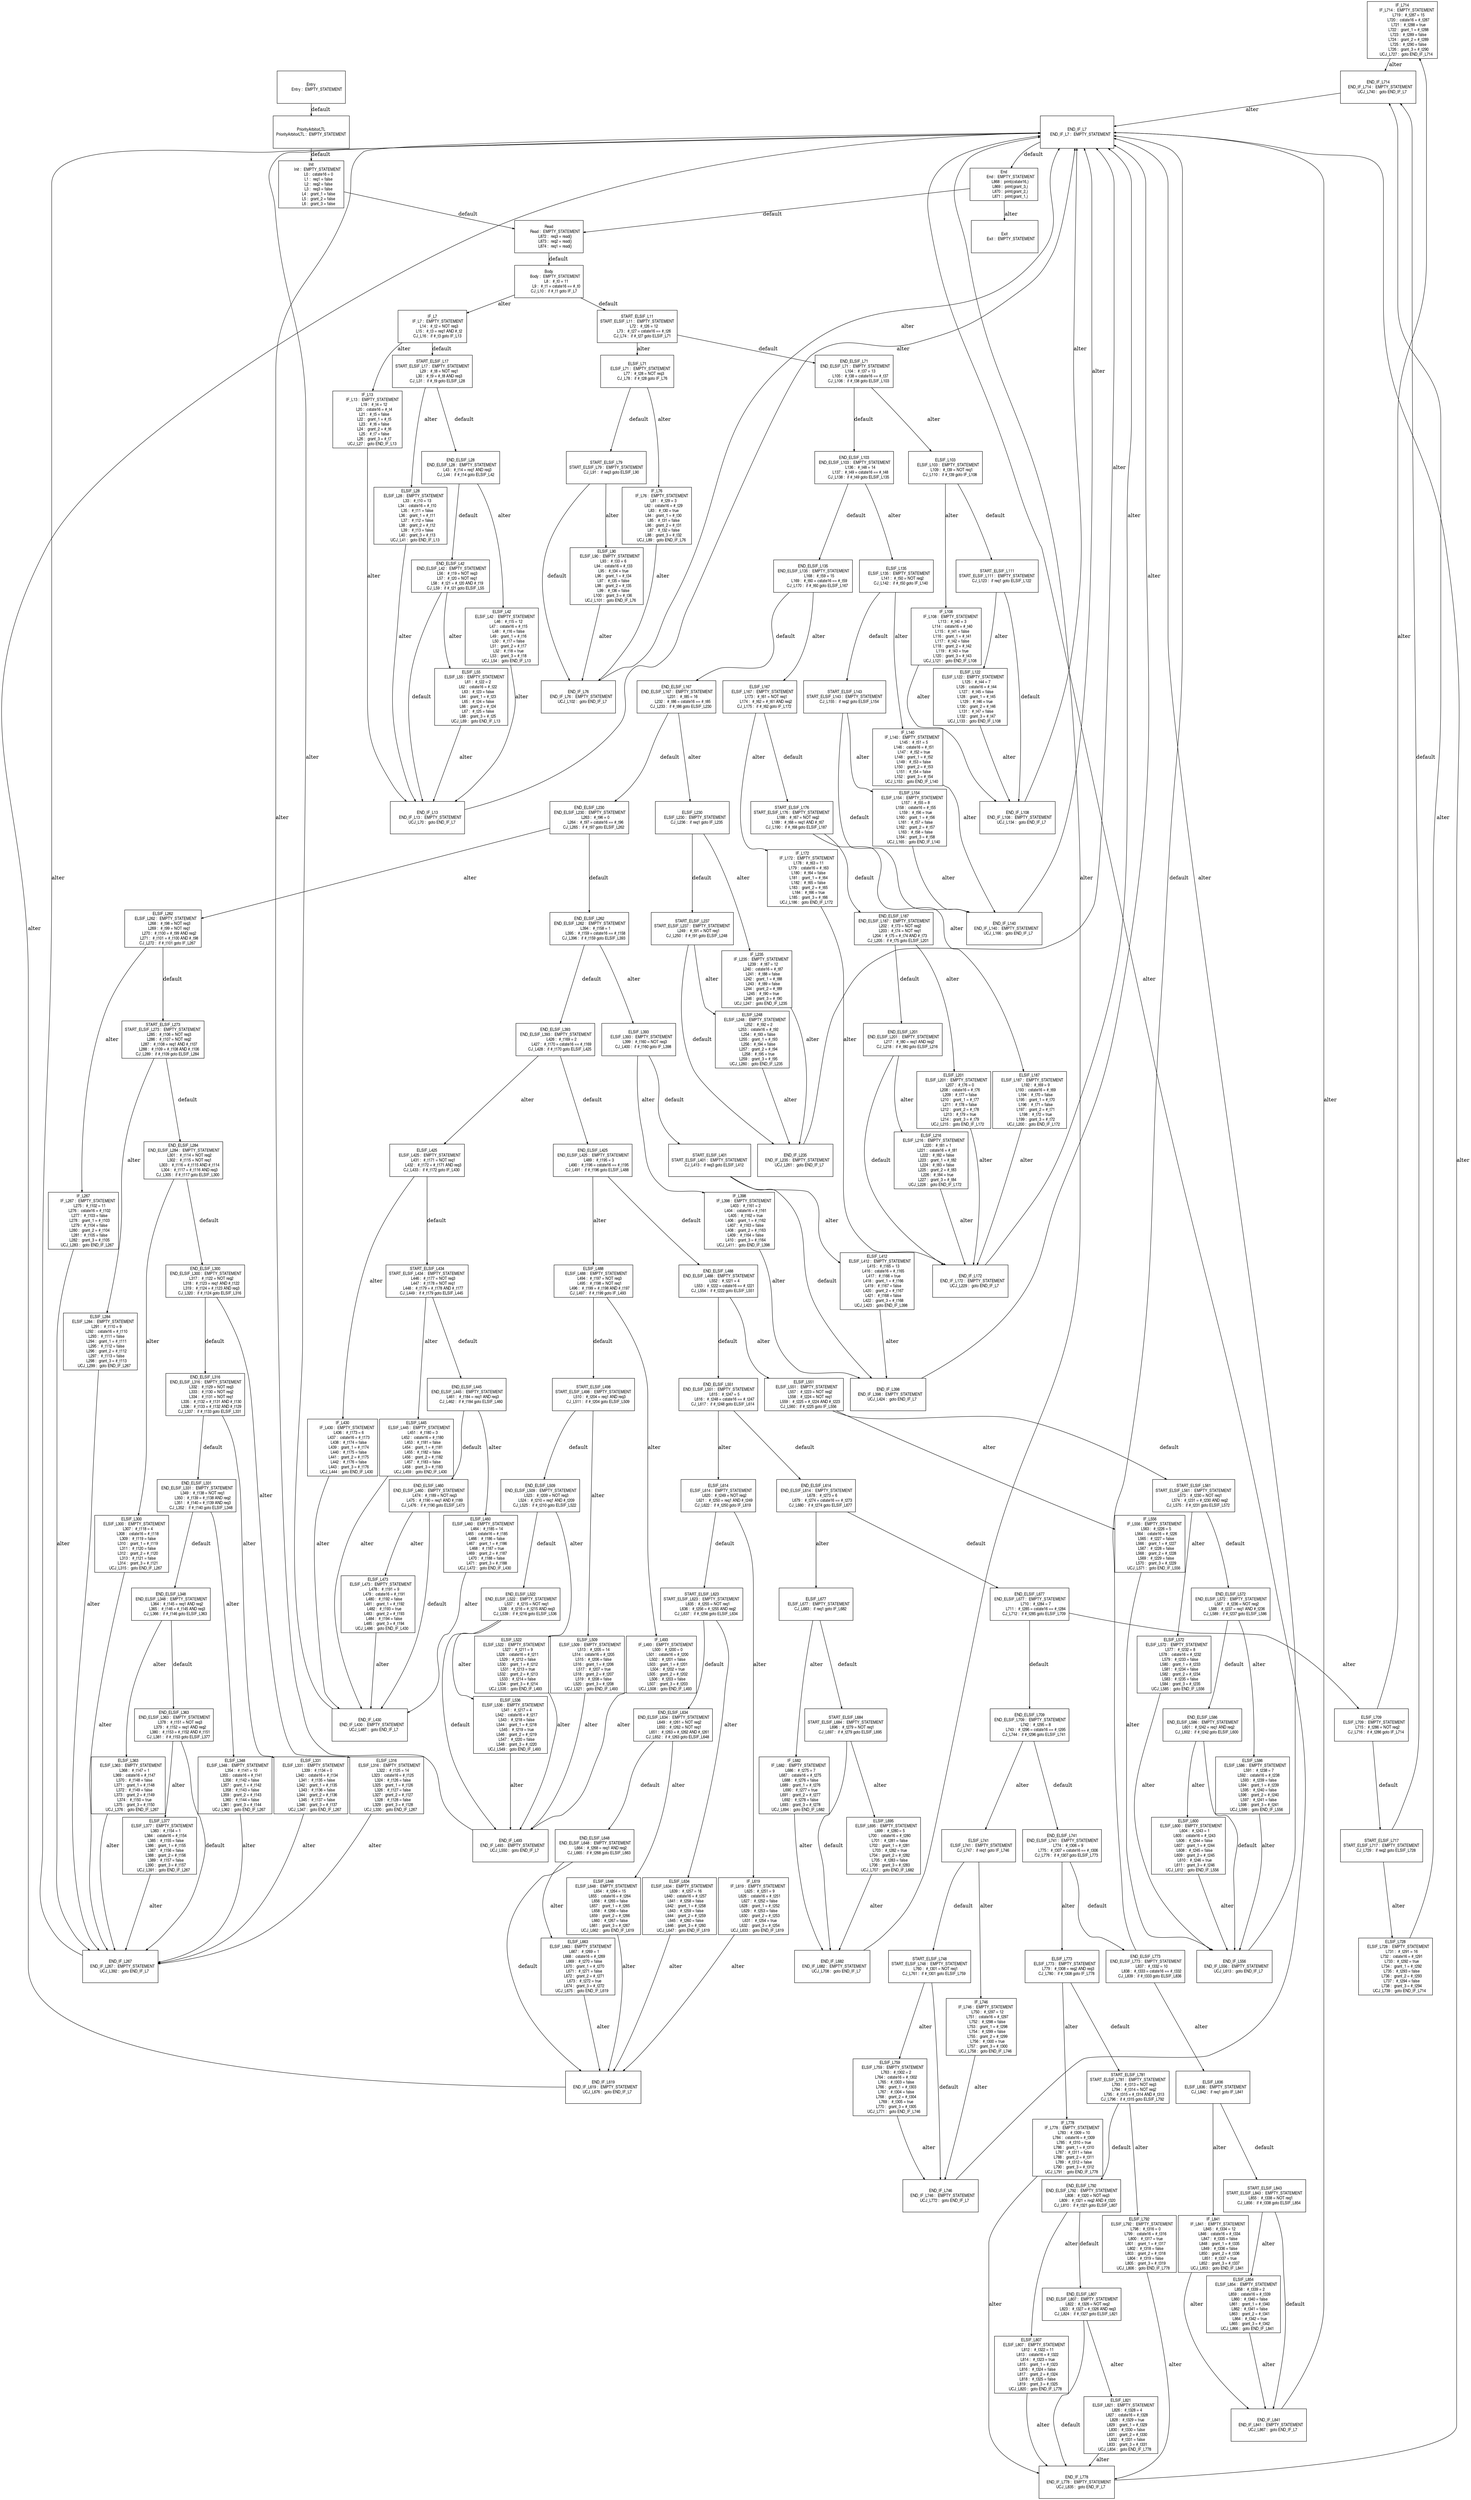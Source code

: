 digraph G {
  ranksep=.25;
  edge [arrowsize=.5]
  node [shape=rectangle, fontname="ArialNarrow",
        fontsize=12,  height=1.2];
  "IF_L714
        IF_L714 :  EMPTY_STATEMENT
           L719 :  #_t287 = 15
           L720 :  cstate16 = #_t287
           L721 :  #_t288 = true
           L722 :  grant_1 = #_t288
           L723 :  #_t289 = false
           L724 :  grant_2 = #_t289
           L725 :  #_t290 = false
           L726 :  grant_3 = #_t290
       UCJ_L727 :  goto END_IF_L714
"; "END_ELSIF_L648
 END_ELSIF_L648 :  EMPTY_STATEMENT
           L664 :  #_t268 = req1 AND req2
        CJ_L665 :  if #_t268 goto ELSIF_L663
"; "END_ELSIF_L792
 END_ELSIF_L792 :  EMPTY_STATEMENT
           L808 :  #_t320 = NOT req3
           L809 :  #_t321 = req2 AND #_t320
        CJ_L810 :  if #_t321 goto ELSIF_L807
"; "ELSIF_L201
     ELSIF_L201 :  EMPTY_STATEMENT
           L207 :  #_t76 = 0
           L208 :  cstate16 = #_t76
           L209 :  #_t77 = false
           L210 :  grant_1 = #_t77
           L211 :  #_t78 = false
           L212 :  grant_2 = #_t78
           L213 :  #_t79 = true
           L214 :  grant_3 = #_t79
       UCJ_L215 :  goto END_IF_L172
"; "ELSIF_L648
     ELSIF_L648 :  EMPTY_STATEMENT
           L654 :  #_t264 = 15
           L655 :  cstate16 = #_t264
           L656 :  #_t265 = false
           L657 :  grant_1 = #_t265
           L658 :  #_t266 = false
           L659 :  grant_2 = #_t266
           L660 :  #_t267 = false
           L661 :  grant_3 = #_t267
       UCJ_L662 :  goto END_IF_L619
"; "END_ELSIF_L187
 END_ELSIF_L187 :  EMPTY_STATEMENT
           L202 :  #_t73 = NOT req2
           L203 :  #_t74 = NOT req1
           L204 :  #_t75 = #_t74 AND #_t73
        CJ_L205 :  if #_t75 goto ELSIF_L201
"; "Read
           Read :  EMPTY_STATEMENT
           L872 :  req3 = read()
           L873 :  req2 = read()
           L874 :  req1 = read()
"; "START_ELSIF_L781
START_ELSIF_L781 :  EMPTY_STATEMENT
           L793 :  #_t313 = NOT req3
           L794 :  #_t314 = NOT req2
           L795 :  #_t315 = #_t314 AND #_t313
        CJ_L796 :  if #_t315 goto ELSIF_L792
"; "END_ELSIF_L262
 END_ELSIF_L262 :  EMPTY_STATEMENT
           L394 :  #_t158 = 1
           L395 :  #_t159 = cstate16 == #_t158
        CJ_L396 :  if #_t159 goto ELSIF_L393
"; "ELSIF_L663
     ELSIF_L663 :  EMPTY_STATEMENT
           L667 :  #_t269 = 1
           L668 :  cstate16 = #_t269
           L669 :  #_t270 = false
           L670 :  grant_1 = #_t270
           L671 :  #_t271 = false
           L672 :  grant_2 = #_t271
           L673 :  #_t272 = true
           L674 :  grant_3 = #_t272
       UCJ_L675 :  goto END_IF_L619
"; "ELSIF_L600
     ELSIF_L600 :  EMPTY_STATEMENT
           L604 :  #_t243 = 1
           L605 :  cstate16 = #_t243
           L606 :  #_t244 = false
           L607 :  grant_1 = #_t244
           L608 :  #_t245 = false
           L609 :  grant_2 = #_t245
           L610 :  #_t246 = true
           L611 :  grant_3 = #_t246
       UCJ_L612 :  goto END_IF_L556
"; "IF_L108
        IF_L108 :  EMPTY_STATEMENT
           L113 :  #_t40 = 3
           L114 :  cstate16 = #_t40
           L115 :  #_t41 = false
           L116 :  grant_1 = #_t41
           L117 :  #_t42 = false
           L118 :  grant_2 = #_t42
           L119 :  #_t43 = true
           L120 :  grant_3 = #_t43
       UCJ_L121 :  goto END_IF_L108
"; "END_IF_L682
    END_IF_L682 :  EMPTY_STATEMENT
       UCJ_L708 :  goto END_IF_L7
"; "END_ELSIF_L509
 END_ELSIF_L509 :  EMPTY_STATEMENT
           L523 :  #_t209 = NOT req3
           L524 :  #_t210 = req1 AND #_t209
        CJ_L525 :  if #_t210 goto ELSIF_L522
"; "START_ELSIF_L561
START_ELSIF_L561 :  EMPTY_STATEMENT
           L573 :  #_t230 = NOT req1
           L574 :  #_t231 = #_t230 AND req2
        CJ_L575 :  if #_t231 goto ELSIF_L572
"; "ELSIF_L230
     ELSIF_L230 :  EMPTY_STATEMENT
        CJ_L236 :  if req1 goto IF_L235
"; "END_ELSIF_L331
 END_ELSIF_L331 :  EMPTY_STATEMENT
           L349 :  #_t138 = NOT req1
           L350 :  #_t139 = #_t138 AND req2
           L351 :  #_t140 = #_t139 AND req3
        CJ_L352 :  if #_t140 goto ELSIF_L348
"; "ELSIF_L90
      ELSIF_L90 :  EMPTY_STATEMENT
            L93 :  #_t33 = 6
            L94 :  cstate16 = #_t33
            L95 :  #_t34 = true
            L96 :  grant_1 = #_t34
            L97 :  #_t35 = false
            L98 :  grant_2 = #_t35
            L99 :  #_t36 = false
           L100 :  grant_3 = #_t36
       UCJ_L101 :  goto END_IF_L76
"; "END_IF_L619
    END_IF_L619 :  EMPTY_STATEMENT
       UCJ_L676 :  goto END_IF_L7
"; "ELSIF_L509
     ELSIF_L509 :  EMPTY_STATEMENT
           L513 :  #_t205 = 14
           L514 :  cstate16 = #_t205
           L515 :  #_t206 = false
           L516 :  grant_1 = #_t206
           L517 :  #_t207 = true
           L518 :  grant_2 = #_t207
           L519 :  #_t208 = false
           L520 :  grant_3 = #_t208
       UCJ_L521 :  goto END_IF_L493
"; "ELSIF_L773
     ELSIF_L773 :  EMPTY_STATEMENT
           L779 :  #_t308 = req2 AND req3
        CJ_L780 :  if #_t308 goto IF_L778
"; "IF_L746
        IF_L746 :  EMPTY_STATEMENT
           L750 :  #_t297 = 12
           L751 :  cstate16 = #_t297
           L752 :  #_t298 = false
           L753 :  grant_1 = #_t298
           L754 :  #_t299 = false
           L755 :  grant_2 = #_t299
           L756 :  #_t300 = true
           L757 :  grant_3 = #_t300
       UCJ_L758 :  goto END_IF_L746
"; "END_ELSIF_L393
 END_ELSIF_L393 :  EMPTY_STATEMENT
           L426 :  #_t169 = 2
           L427 :  #_t170 = cstate16 == #_t169
        CJ_L428 :  if #_t170 goto ELSIF_L425
"; "ELSIF_L377
     ELSIF_L377 :  EMPTY_STATEMENT
           L383 :  #_t154 = 1
           L384 :  cstate16 = #_t154
           L385 :  #_t155 = false
           L386 :  grant_1 = #_t155
           L387 :  #_t156 = false
           L388 :  grant_2 = #_t156
           L389 :  #_t157 = false
           L390 :  grant_3 = #_t157
       UCJ_L391 :  goto END_IF_L267
"; "START_ELSIF_L143
START_ELSIF_L143 :  EMPTY_STATEMENT
        CJ_L155 :  if req2 goto ELSIF_L154
"; "ELSIF_L42
      ELSIF_L42 :  EMPTY_STATEMENT
            L46 :  #_t15 = 12
            L47 :  cstate16 = #_t15
            L48 :  #_t16 = false
            L49 :  grant_1 = #_t16
            L50 :  #_t17 = false
            L51 :  grant_2 = #_t17
            L52 :  #_t18 = true
            L53 :  grant_3 = #_t18
        UCJ_L54 :  goto END_IF_L13
"; "START_ELSIF_L79
START_ELSIF_L79 :  EMPTY_STATEMENT
         CJ_L91 :  if req3 goto ELSIF_L90
"; "ELSIF_L551
     ELSIF_L551 :  EMPTY_STATEMENT
           L557 :  #_t223 = NOT req2
           L558 :  #_t224 = NOT req1
           L559 :  #_t225 = #_t224 AND #_t223
        CJ_L560 :  if #_t225 goto IF_L556
"; "ELSIF_L284
     ELSIF_L284 :  EMPTY_STATEMENT
           L291 :  #_t110 = 9
           L292 :  cstate16 = #_t110
           L293 :  #_t111 = false
           L294 :  grant_1 = #_t111
           L295 :  #_t112 = false
           L296 :  grant_2 = #_t112
           L297 :  #_t113 = false
           L298 :  grant_3 = #_t113
       UCJ_L299 :  goto END_IF_L267
"; "END_IF_L778
    END_IF_L778 :  EMPTY_STATEMENT
       UCJ_L835 :  goto END_IF_L7
"; "ELSIF_L792
     ELSIF_L792 :  EMPTY_STATEMENT
           L798 :  #_t316 = 0
           L799 :  cstate16 = #_t316
           L800 :  #_t317 = true
           L801 :  grant_1 = #_t317
           L802 :  #_t318 = false
           L803 :  grant_2 = #_t318
           L804 :  #_t319 = false
           L805 :  grant_3 = #_t319
       UCJ_L806 :  goto END_IF_L778
"; "Entry
          Entry :  EMPTY_STATEMENT
"; "ELSIF_L614
     ELSIF_L614 :  EMPTY_STATEMENT
           L620 :  #_t249 = NOT req2
           L621 :  #_t250 = req1 AND #_t249
        CJ_L622 :  if #_t250 goto IF_L619
"; "ELSIF_L363
     ELSIF_L363 :  EMPTY_STATEMENT
           L368 :  #_t147 = 1
           L369 :  cstate16 = #_t147
           L370 :  #_t148 = false
           L371 :  grant_1 = #_t148
           L372 :  #_t149 = false
           L373 :  grant_2 = #_t149
           L374 :  #_t150 = true
           L375 :  grant_3 = #_t150
       UCJ_L376 :  goto END_IF_L267
"; "END_ELSIF_L42
  END_ELSIF_L42 :  EMPTY_STATEMENT
            L56 :  #_t19 = NOT req3
            L57 :  #_t20 = NOT req1
            L58 :  #_t21 = #_t20 AND #_t19
         CJ_L59 :  if #_t21 goto ELSIF_L55
"; "END_IF_L430
    END_IF_L430 :  EMPTY_STATEMENT
       UCJ_L487 :  goto END_IF_L7
"; "END_ELSIF_L614
 END_ELSIF_L614 :  EMPTY_STATEMENT
           L678 :  #_t273 = 6
           L679 :  #_t274 = cstate16 == #_t273
        CJ_L680 :  if #_t274 goto ELSIF_L677
"; "ELSIF_L741
     ELSIF_L741 :  EMPTY_STATEMENT
        CJ_L747 :  if req1 goto IF_L746
"; "END_ELSIF_L363
 END_ELSIF_L363 :  EMPTY_STATEMENT
           L378 :  #_t151 = NOT req3
           L379 :  #_t152 = req1 AND req2
           L380 :  #_t153 = #_t152 AND #_t151
        CJ_L381 :  if #_t153 goto ELSIF_L377
"; "IF_L778
        IF_L778 :  EMPTY_STATEMENT
           L783 :  #_t309 = 10
           L784 :  cstate16 = #_t309
           L785 :  #_t310 = true
           L786 :  grant_1 = #_t310
           L787 :  #_t311 = false
           L788 :  grant_2 = #_t311
           L789 :  #_t312 = false
           L790 :  grant_3 = #_t312
       UCJ_L791 :  goto END_IF_L778
"; "ELSIF_L836
     ELSIF_L836 :  EMPTY_STATEMENT
        CJ_L842 :  if req1 goto IF_L841
"; "ELSIF_L728
     ELSIF_L728 :  EMPTY_STATEMENT
           L731 :  #_t291 = 16
           L732 :  cstate16 = #_t291
           L733 :  #_t292 = true
           L734 :  grant_1 = #_t292
           L735 :  #_t293 = false
           L736 :  grant_2 = #_t293
           L737 :  #_t294 = false
           L738 :  grant_3 = #_t294
       UCJ_L739 :  goto END_IF_L714
"; "END_IF_L7
      END_IF_L7 :  EMPTY_STATEMENT
"; "START_ELSIF_L111
START_ELSIF_L111 :  EMPTY_STATEMENT
        CJ_L123 :  if req1 goto ELSIF_L122
"; "END_ELSIF_L586
 END_ELSIF_L586 :  EMPTY_STATEMENT
           L601 :  #_t242 = req1 AND req2
        CJ_L602 :  if #_t242 goto ELSIF_L600
"; "END_ELSIF_L551
 END_ELSIF_L551 :  EMPTY_STATEMENT
           L615 :  #_t247 = 5
           L616 :  #_t248 = cstate16 == #_t247
        CJ_L617 :  if #_t248 goto ELSIF_L614
"; "Exit
           Exit :  EMPTY_STATEMENT
"; "ELSIF_L586
     ELSIF_L586 :  EMPTY_STATEMENT
           L591 :  #_t238 = 7
           L592 :  cstate16 = #_t238
           L593 :  #_t239 = false
           L594 :  grant_1 = #_t239
           L595 :  #_t240 = false
           L596 :  grant_2 = #_t240
           L597 :  #_t241 = false
           L598 :  grant_3 = #_t241
       UCJ_L599 :  goto END_IF_L556
"; "END_ELSIF_L773
 END_ELSIF_L773 :  EMPTY_STATEMENT
           L837 :  #_t332 = 10
           L838 :  #_t333 = cstate16 == #_t332
        CJ_L839 :  if #_t333 goto ELSIF_L836
"; "START_ELSIF_L401
START_ELSIF_L401 :  EMPTY_STATEMENT
        CJ_L413 :  if req3 goto ELSIF_L412
"; "ELSIF_L412
     ELSIF_L412 :  EMPTY_STATEMENT
           L415 :  #_t165 = 13
           L416 :  cstate16 = #_t165
           L417 :  #_t166 = true
           L418 :  grant_1 = #_t166
           L419 :  #_t167 = false
           L420 :  grant_2 = #_t167
           L421 :  #_t168 = false
           L422 :  grant_3 = #_t168
       UCJ_L423 :  goto END_IF_L398
"; "IF_L619
        IF_L619 :  EMPTY_STATEMENT
           L625 :  #_t251 = 9
           L626 :  cstate16 = #_t251
           L627 :  #_t252 = false
           L628 :  grant_1 = #_t252
           L629 :  #_t253 = false
           L630 :  grant_2 = #_t253
           L631 :  #_t254 = true
           L632 :  grant_3 = #_t254
       UCJ_L633 :  goto END_IF_L619
"; "START_ELSIF_L684
START_ELSIF_L684 :  EMPTY_STATEMENT
           L696 :  #_t279 = NOT req1
        CJ_L697 :  if #_t279 goto ELSIF_L695
"; "END_ELSIF_L709
 END_ELSIF_L709 :  EMPTY_STATEMENT
           L742 :  #_t295 = 8
           L743 :  #_t296 = cstate16 == #_t295
        CJ_L744 :  if #_t296 goto ELSIF_L741
"; "END_ELSIF_L167
 END_ELSIF_L167 :  EMPTY_STATEMENT
           L231 :  #_t85 = 16
           L232 :  #_t86 = cstate16 == #_t85
        CJ_L233 :  if #_t86 goto ELSIF_L230
"; "START_ELSIF_L748
START_ELSIF_L748 :  EMPTY_STATEMENT
           L760 :  #_t301 = NOT req1
        CJ_L761 :  if #_t301 goto ELSIF_L759
"; "IF_L235
        IF_L235 :  EMPTY_STATEMENT
           L239 :  #_t87 = 12
           L240 :  cstate16 = #_t87
           L241 :  #_t88 = false
           L242 :  grant_1 = #_t88
           L243 :  #_t89 = false
           L244 :  grant_2 = #_t89
           L245 :  #_t90 = true
           L246 :  grant_3 = #_t90
       UCJ_L247 :  goto END_IF_L235
"; "ELSIF_L154
     ELSIF_L154 :  EMPTY_STATEMENT
           L157 :  #_t55 = 8
           L158 :  cstate16 = #_t55
           L159 :  #_t56 = true
           L160 :  grant_1 = #_t56
           L161 :  #_t57 = false
           L162 :  grant_2 = #_t57
           L163 :  #_t58 = false
           L164 :  grant_3 = #_t58
       UCJ_L165 :  goto END_IF_L140
"; "IF_L430
        IF_L430 :  EMPTY_STATEMENT
           L436 :  #_t173 = 6
           L437 :  cstate16 = #_t173
           L438 :  #_t174 = false
           L439 :  grant_1 = #_t174
           L440 :  #_t175 = false
           L441 :  grant_2 = #_t175
           L442 :  #_t176 = false
           L443 :  grant_3 = #_t176
       UCJ_L444 :  goto END_IF_L430
"; "END_ELSIF_L677
 END_ELSIF_L677 :  EMPTY_STATEMENT
           L710 :  #_t284 = 7
           L711 :  #_t285 = cstate16 == #_t284
        CJ_L712 :  if #_t285 goto ELSIF_L709
"; "IF_L172
        IF_L172 :  EMPTY_STATEMENT
           L178 :  #_t63 = 11
           L179 :  cstate16 = #_t63
           L180 :  #_t64 = false
           L181 :  grant_1 = #_t64
           L182 :  #_t65 = false
           L183 :  grant_2 = #_t65
           L184 :  #_t66 = true
           L185 :  grant_3 = #_t66
       UCJ_L186 :  goto END_IF_L172
"; "ELSIF_L55
      ELSIF_L55 :  EMPTY_STATEMENT
            L61 :  #_t22 = 2
            L62 :  cstate16 = #_t22
            L63 :  #_t23 = false
            L64 :  grant_1 = #_t23
            L65 :  #_t24 = false
            L66 :  grant_2 = #_t24
            L67 :  #_t25 = false
            L68 :  grant_3 = #_t25
        UCJ_L69 :  goto END_IF_L13
"; "END_IF_L556
    END_IF_L556 :  EMPTY_STATEMENT
       UCJ_L613 :  goto END_IF_L7
"; "START_ELSIF_L717
START_ELSIF_L717 :  EMPTY_STATEMENT
        CJ_L729 :  if req2 goto ELSIF_L728
"; "END_IF_L13
     END_IF_L13 :  EMPTY_STATEMENT
        UCJ_L70 :  goto END_IF_L7
"; "ELSIF_L677
     ELSIF_L677 :  EMPTY_STATEMENT
        CJ_L683 :  if req1 goto IF_L682
"; "ELSIF_L248
     ELSIF_L248 :  EMPTY_STATEMENT
           L252 :  #_t92 = 2
           L253 :  cstate16 = #_t92
           L254 :  #_t93 = false
           L255 :  grant_1 = #_t93
           L256 :  #_t94 = false
           L257 :  grant_2 = #_t94
           L258 :  #_t95 = true
           L259 :  grant_3 = #_t95
       UCJ_L260 :  goto END_IF_L235
"; "END_ELSIF_L488
 END_ELSIF_L488 :  EMPTY_STATEMENT
           L552 :  #_t221 = 4
           L553 :  #_t222 = cstate16 == #_t221
        CJ_L554 :  if #_t222 goto ELSIF_L551
"; "ELSIF_L331
     ELSIF_L331 :  EMPTY_STATEMENT
           L339 :  #_t134 = 0
           L340 :  cstate16 = #_t134
           L341 :  #_t135 = false
           L342 :  grant_1 = #_t135
           L343 :  #_t136 = false
           L344 :  grant_2 = #_t136
           L345 :  #_t137 = false
           L346 :  grant_3 = #_t137
       UCJ_L347 :  goto END_IF_L267
"; "End
            End :  EMPTY_STATEMENT
           L868 :  print(cstate16,)
           L869 :  print(grant_3,)
           L870 :  print(grant_2,)
           L871 :  print(grant_1,)
"; "END_ELSIF_L522
 END_ELSIF_L522 :  EMPTY_STATEMENT
           L537 :  #_t215 = NOT req1
           L538 :  #_t216 = #_t215 AND req3
        CJ_L539 :  if #_t216 goto ELSIF_L536
"; "ELSIF_L460
     ELSIF_L460 :  EMPTY_STATEMENT
           L464 :  #_t185 = 14
           L465 :  cstate16 = #_t185
           L466 :  #_t186 = false
           L467 :  grant_1 = #_t186
           L468 :  #_t187 = true
           L469 :  grant_2 = #_t187
           L470 :  #_t188 = false
           L471 :  grant_3 = #_t188
       UCJ_L472 :  goto END_IF_L430
"; "END_ELSIF_L348
 END_ELSIF_L348 :  EMPTY_STATEMENT
           L364 :  #_t145 = req1 AND req2
           L365 :  #_t146 = #_t145 AND req3
        CJ_L366 :  if #_t146 goto ELSIF_L363
"; "END_IF_L140
    END_IF_L140 :  EMPTY_STATEMENT
       UCJ_L166 :  goto END_IF_L7
"; "ELSIF_L167
     ELSIF_L167 :  EMPTY_STATEMENT
           L173 :  #_t61 = NOT req1
           L174 :  #_t62 = #_t61 AND req2
        CJ_L175 :  if #_t62 goto IF_L172
"; "ELSIF_L216
     ELSIF_L216 :  EMPTY_STATEMENT
           L220 :  #_t81 = 1
           L221 :  cstate16 = #_t81
           L222 :  #_t82 = false
           L223 :  grant_1 = #_t82
           L224 :  #_t83 = false
           L225 :  grant_2 = #_t83
           L226 :  #_t84 = true
           L227 :  grant_3 = #_t84
       UCJ_L228 :  goto END_IF_L172
"; "END_ELSIF_L316
 END_ELSIF_L316 :  EMPTY_STATEMENT
           L332 :  #_t129 = NOT req3
           L333 :  #_t130 = NOT req2
           L334 :  #_t131 = NOT req1
           L335 :  #_t132 = #_t131 AND #_t130
           L336 :  #_t133 = #_t132 AND #_t129
        CJ_L337 :  if #_t133 goto ELSIF_L331
"; "Body
           Body :  EMPTY_STATEMENT
             L8 :  #_t0 = 11
             L9 :  #_t1 = cstate16 == #_t0
         CJ_L10 :  if #_t1 goto IF_L7
"; "END_IF_L841
    END_IF_L841 :  EMPTY_STATEMENT
       UCJ_L867 :  goto END_IF_L7
"; "END_ELSIF_L425
 END_ELSIF_L425 :  EMPTY_STATEMENT
           L489 :  #_t195 = 3
           L490 :  #_t196 = cstate16 == #_t195
        CJ_L491 :  if #_t196 goto ELSIF_L488
"; "END_ELSIF_L445
 END_ELSIF_L445 :  EMPTY_STATEMENT
           L461 :  #_t184 = req1 AND req3
        CJ_L462 :  if #_t184 goto ELSIF_L460
"; "ELSIF_L300
     ELSIF_L300 :  EMPTY_STATEMENT
           L307 :  #_t118 = 4
           L308 :  cstate16 = #_t118
           L309 :  #_t119 = false
           L310 :  grant_1 = #_t119
           L311 :  #_t120 = false
           L312 :  grant_2 = #_t120
           L313 :  #_t121 = false
           L314 :  grant_3 = #_t121
       UCJ_L315 :  goto END_IF_L267
"; "END_IF_L108
    END_IF_L108 :  EMPTY_STATEMENT
       UCJ_L134 :  goto END_IF_L7
"; "ELSIF_L572
     ELSIF_L572 :  EMPTY_STATEMENT
           L577 :  #_t232 = 8
           L578 :  cstate16 = #_t232
           L579 :  #_t233 = false
           L580 :  grant_1 = #_t233
           L581 :  #_t234 = false
           L582 :  grant_2 = #_t234
           L583 :  #_t235 = false
           L584 :  grant_3 = #_t235
       UCJ_L585 :  goto END_IF_L556
"; "Init
           Init :  EMPTY_STATEMENT
             L0 :  cstate16 = 0
             L1 :  req1 = false
             L2 :  req2 = false
             L3 :  req3 = false
             L4 :  grant_1 = false
             L5 :  grant_2 = false
             L6 :  grant_3 = false
"; "ELSIF_L187
     ELSIF_L187 :  EMPTY_STATEMENT
           L192 :  #_t69 = 9
           L193 :  cstate16 = #_t69
           L194 :  #_t70 = false
           L195 :  grant_1 = #_t70
           L196 :  #_t71 = false
           L197 :  grant_2 = #_t71
           L198 :  #_t72 = true
           L199 :  grant_3 = #_t72
       UCJ_L200 :  goto END_IF_L172
"; "END_ELSIF_L634
 END_ELSIF_L634 :  EMPTY_STATEMENT
           L649 :  #_t261 = NOT req2
           L650 :  #_t262 = NOT req1
           L651 :  #_t263 = #_t262 AND #_t261
        CJ_L652 :  if #_t263 goto ELSIF_L648
"; "END_ELSIF_L71
  END_ELSIF_L71 :  EMPTY_STATEMENT
           L104 :  #_t37 = 13
           L105 :  #_t38 = cstate16 == #_t37
        CJ_L106 :  if #_t38 goto ELSIF_L103
"; "END_ELSIF_L807
 END_ELSIF_L807 :  EMPTY_STATEMENT
           L822 :  #_t326 = NOT req2
           L823 :  #_t327 = #_t326 AND req3
        CJ_L824 :  if #_t327 goto ELSIF_L821
"; "ELSIF_L522
     ELSIF_L522 :  EMPTY_STATEMENT
           L527 :  #_t211 = 9
           L528 :  cstate16 = #_t211
           L529 :  #_t212 = false
           L530 :  grant_1 = #_t212
           L531 :  #_t213 = true
           L532 :  grant_2 = #_t213
           L533 :  #_t214 = false
           L534 :  grant_3 = #_t214
       UCJ_L535 :  goto END_IF_L493
"; "END_IF_L714
    END_IF_L714 :  EMPTY_STATEMENT
       UCJ_L740 :  goto END_IF_L7
"; "IF_L140
        IF_L140 :  EMPTY_STATEMENT
           L145 :  #_t51 = 5
           L146 :  cstate16 = #_t51
           L147 :  #_t52 = true
           L148 :  grant_1 = #_t52
           L149 :  #_t53 = false
           L150 :  grant_2 = #_t53
           L151 :  #_t54 = false
           L152 :  grant_3 = #_t54
       UCJ_L153 :  goto END_IF_L140
"; "IF_L398
        IF_L398 :  EMPTY_STATEMENT
           L403 :  #_t161 = 2
           L404 :  cstate16 = #_t161
           L405 :  #_t162 = true
           L406 :  grant_1 = #_t162
           L407 :  #_t163 = false
           L408 :  grant_2 = #_t163
           L409 :  #_t164 = false
           L410 :  grant_3 = #_t164
       UCJ_L411 :  goto END_IF_L398
"; "IF_L493
        IF_L493 :  EMPTY_STATEMENT
           L500 :  #_t200 = 0
           L501 :  cstate16 = #_t200
           L502 :  #_t201 = false
           L503 :  grant_1 = #_t201
           L504 :  #_t202 = true
           L505 :  grant_2 = #_t202
           L506 :  #_t203 = false
           L507 :  grant_3 = #_t203
       UCJ_L508 :  goto END_IF_L493
"; "END_IF_L267
    END_IF_L267 :  EMPTY_STATEMENT
       UCJ_L392 :  goto END_IF_L7
"; "ELSIF_L316
     ELSIF_L316 :  EMPTY_STATEMENT
           L322 :  #_t125 = 14
           L323 :  cstate16 = #_t125
           L324 :  #_t126 = false
           L325 :  grant_1 = #_t126
           L326 :  #_t127 = false
           L327 :  grant_2 = #_t127
           L328 :  #_t128 = false
           L329 :  grant_3 = #_t128
       UCJ_L330 :  goto END_IF_L267
"; "IF_L556
        IF_L556 :  EMPTY_STATEMENT
           L563 :  #_t226 = 5
           L564 :  cstate16 = #_t226
           L565 :  #_t227 = false
           L566 :  grant_1 = #_t227
           L567 :  #_t228 = false
           L568 :  grant_2 = #_t228
           L569 :  #_t229 = false
           L570 :  grant_3 = #_t229
       UCJ_L571 :  goto END_IF_L556
"; "END_ELSIF_L28
  END_ELSIF_L28 :  EMPTY_STATEMENT
            L43 :  #_t14 = req1 AND req3
         CJ_L44 :  if #_t14 goto ELSIF_L42
"; "END_IF_L746
    END_IF_L746 :  EMPTY_STATEMENT
       UCJ_L772 :  goto END_IF_L7
"; "START_ELSIF_L176
START_ELSIF_L176 :  EMPTY_STATEMENT
           L188 :  #_t67 = NOT req2
           L189 :  #_t68 = req1 AND #_t67
        CJ_L190 :  if #_t68 goto ELSIF_L187
"; "END_ELSIF_L460
 END_ELSIF_L460 :  EMPTY_STATEMENT
           L474 :  #_t189 = NOT req3
           L475 :  #_t190 = req1 AND #_t189
        CJ_L476 :  if #_t190 goto ELSIF_L473
"; "END_ELSIF_L103
 END_ELSIF_L103 :  EMPTY_STATEMENT
           L136 :  #_t48 = 14
           L137 :  #_t49 = cstate16 == #_t48
        CJ_L138 :  if #_t49 goto ELSIF_L135
"; "ELSIF_L425
     ELSIF_L425 :  EMPTY_STATEMENT
           L431 :  #_t171 = NOT req1
           L432 :  #_t172 = #_t171 AND req3
        CJ_L433 :  if #_t172 goto IF_L430
"; "ELSIF_L695
     ELSIF_L695 :  EMPTY_STATEMENT
           L699 :  #_t280 = 5
           L700 :  cstate16 = #_t280
           L701 :  #_t281 = false
           L702 :  grant_1 = #_t281
           L703 :  #_t282 = true
           L704 :  grant_2 = #_t282
           L705 :  #_t283 = false
           L706 :  grant_3 = #_t283
       UCJ_L707 :  goto END_IF_L682
"; "END_ELSIF_L741
 END_ELSIF_L741 :  EMPTY_STATEMENT
           L774 :  #_t306 = 9
           L775 :  #_t307 = cstate16 == #_t306
        CJ_L776 :  if #_t307 goto ELSIF_L773
"; "END_ELSIF_L135
 END_ELSIF_L135 :  EMPTY_STATEMENT
           L168 :  #_t59 = 15
           L169 :  #_t60 = cstate16 == #_t59
        CJ_L170 :  if #_t60 goto ELSIF_L167
"; "ELSIF_L473
     ELSIF_L473 :  EMPTY_STATEMENT
           L478 :  #_t191 = 9
           L479 :  cstate16 = #_t191
           L480 :  #_t192 = false
           L481 :  grant_1 = #_t192
           L482 :  #_t193 = true
           L483 :  grant_2 = #_t193
           L484 :  #_t194 = false
           L485 :  grant_3 = #_t194
       UCJ_L486 :  goto END_IF_L430
"; "ELSIF_L28
      ELSIF_L28 :  EMPTY_STATEMENT
            L33 :  #_t10 = 13
            L34 :  cstate16 = #_t10
            L35 :  #_t11 = false
            L36 :  grant_1 = #_t11
            L37 :  #_t12 = false
            L38 :  grant_2 = #_t12
            L39 :  #_t13 = false
            L40 :  grant_3 = #_t13
        UCJ_L41 :  goto END_IF_L13
"; "END_ELSIF_L201
 END_ELSIF_L201 :  EMPTY_STATEMENT
           L217 :  #_t80 = req1 AND req2
        CJ_L218 :  if #_t80 goto ELSIF_L216
"; "ELSIF_L135
     ELSIF_L135 :  EMPTY_STATEMENT
           L141 :  #_t50 = NOT req2
        CJ_L142 :  if #_t50 goto IF_L140
"; "ELSIF_L634
     ELSIF_L634 :  EMPTY_STATEMENT
           L639 :  #_t257 = 16
           L640 :  cstate16 = #_t257
           L641 :  #_t258 = false
           L642 :  grant_1 = #_t258
           L643 :  #_t259 = false
           L644 :  grant_2 = #_t259
           L645 :  #_t260 = false
           L646 :  grant_3 = #_t260
       UCJ_L647 :  goto END_IF_L619
"; "START_ELSIF_L434
START_ELSIF_L434 :  EMPTY_STATEMENT
           L446 :  #_t177 = NOT req3
           L447 :  #_t178 = NOT req1
           L448 :  #_t179 = #_t178 AND #_t177
        CJ_L449 :  if #_t179 goto ELSIF_L445
"; "END_ELSIF_L230
 END_ELSIF_L230 :  EMPTY_STATEMENT
           L263 :  #_t96 = 0
           L264 :  #_t97 = cstate16 == #_t96
        CJ_L265 :  if #_t97 goto ELSIF_L262
"; "ELSIF_L854
     ELSIF_L854 :  EMPTY_STATEMENT
           L858 :  #_t339 = 2
           L859 :  cstate16 = #_t339
           L860 :  #_t340 = false
           L861 :  grant_1 = #_t340
           L862 :  #_t341 = false
           L863 :  grant_2 = #_t341
           L864 :  #_t342 = true
           L865 :  grant_3 = #_t342
       UCJ_L866 :  goto END_IF_L841
"; "END_ELSIF_L572
 END_ELSIF_L572 :  EMPTY_STATEMENT
           L587 :  #_t236 = NOT req2
           L588 :  #_t237 = req1 AND #_t236
        CJ_L589 :  if #_t237 goto ELSIF_L586
"; "IF_L7
          IF_L7 :  EMPTY_STATEMENT
            L14 :  #_t2 = NOT req3
            L15 :  #_t3 = req1 AND #_t2
         CJ_L16 :  if #_t3 goto IF_L13
"; "START_ELSIF_L843
START_ELSIF_L843 :  EMPTY_STATEMENT
           L855 :  #_t338 = NOT req1
        CJ_L856 :  if #_t338 goto ELSIF_L854
"; "ELSIF_L103
     ELSIF_L103 :  EMPTY_STATEMENT
           L109 :  #_t39 = NOT req1
        CJ_L110 :  if #_t39 goto IF_L108
"; "IF_L267
        IF_L267 :  EMPTY_STATEMENT
           L275 :  #_t102 = 11
           L276 :  cstate16 = #_t102
           L277 :  #_t103 = false
           L278 :  grant_1 = #_t103
           L279 :  #_t104 = false
           L280 :  grant_2 = #_t104
           L281 :  #_t105 = false
           L282 :  grant_3 = #_t105
       UCJ_L283 :  goto END_IF_L267
"; "IF_L13
         IF_L13 :  EMPTY_STATEMENT
            L19 :  #_t4 = 12
            L20 :  cstate16 = #_t4
            L21 :  #_t5 = false
            L22 :  grant_1 = #_t5
            L23 :  #_t6 = false
            L24 :  grant_2 = #_t6
            L25 :  #_t7 = false
            L26 :  grant_3 = #_t7
        UCJ_L27 :  goto END_IF_L13
"; "IF_L841
        IF_L841 :  EMPTY_STATEMENT
           L845 :  #_t334 = 12
           L846 :  cstate16 = #_t334
           L847 :  #_t335 = false
           L848 :  grant_1 = #_t335
           L849 :  #_t336 = false
           L850 :  grant_2 = #_t336
           L851 :  #_t337 = true
           L852 :  grant_3 = #_t337
       UCJ_L853 :  goto END_IF_L841
"; "ELSIF_L71
      ELSIF_L71 :  EMPTY_STATEMENT
            L77 :  #_t28 = NOT req3
         CJ_L78 :  if #_t28 goto IF_L76
"; "START_ELSIF_L623
START_ELSIF_L623 :  EMPTY_STATEMENT
           L635 :  #_t255 = NOT req1
           L636 :  #_t256 = #_t255 AND req2
        CJ_L637 :  if #_t256 goto ELSIF_L634
"; "END_ELSIF_L300
 END_ELSIF_L300 :  EMPTY_STATEMENT
           L317 :  #_t122 = NOT req2
           L318 :  #_t123 = req1 AND #_t122
           L319 :  #_t124 = #_t123 AND req3
        CJ_L320 :  if #_t124 goto ELSIF_L316
"; "ELSIF_L488
     ELSIF_L488 :  EMPTY_STATEMENT
           L494 :  #_t197 = NOT req3
           L495 :  #_t198 = NOT req1
           L496 :  #_t199 = #_t198 AND #_t197
        CJ_L497 :  if #_t199 goto IF_L493
"; "IF_L76
         IF_L76 :  EMPTY_STATEMENT
            L81 :  #_t29 = 3
            L82 :  cstate16 = #_t29
            L83 :  #_t30 = true
            L84 :  grant_1 = #_t30
            L85 :  #_t31 = false
            L86 :  grant_2 = #_t31
            L87 :  #_t32 = false
            L88 :  grant_3 = #_t32
        UCJ_L89 :  goto END_IF_L76
"; "END_IF_L172
    END_IF_L172 :  EMPTY_STATEMENT
       UCJ_L229 :  goto END_IF_L7
"; "ELSIF_L807
     ELSIF_L807 :  EMPTY_STATEMENT
           L812 :  #_t322 = 11
           L813 :  cstate16 = #_t322
           L814 :  #_t323 = true
           L815 :  grant_1 = #_t323
           L816 :  #_t324 = false
           L817 :  grant_2 = #_t324
           L818 :  #_t325 = false
           L819 :  grant_3 = #_t325
       UCJ_L820 :  goto END_IF_L778
"; "PriorityArbitorLTL
PriorityArbitorLTL :  EMPTY_STATEMENT
"; "START_ELSIF_L273
START_ELSIF_L273 :  EMPTY_STATEMENT
           L285 :  #_t106 = NOT req3
           L286 :  #_t107 = NOT req2
           L287 :  #_t108 = req1 AND #_t107
           L288 :  #_t109 = #_t108 AND #_t106
        CJ_L289 :  if #_t109 goto ELSIF_L284
"; "ELSIF_L393
     ELSIF_L393 :  EMPTY_STATEMENT
           L399 :  #_t160 = NOT req3
        CJ_L400 :  if #_t160 goto IF_L398
"; "START_ELSIF_L17
START_ELSIF_L17 :  EMPTY_STATEMENT
            L29 :  #_t8 = NOT req1
            L30 :  #_t9 = #_t8 AND req3
         CJ_L31 :  if #_t9 goto ELSIF_L28
"; "ELSIF_L821
     ELSIF_L821 :  EMPTY_STATEMENT
           L826 :  #_t328 = 4
           L827 :  cstate16 = #_t328
           L828 :  #_t329 = true
           L829 :  grant_1 = #_t329
           L830 :  #_t330 = false
           L831 :  grant_2 = #_t330
           L832 :  #_t331 = false
           L833 :  grant_3 = #_t331
       UCJ_L834 :  goto END_IF_L778
"; "START_ELSIF_L11
START_ELSIF_L11 :  EMPTY_STATEMENT
            L72 :  #_t26 = 12
            L73 :  #_t27 = cstate16 == #_t26
         CJ_L74 :  if #_t27 goto ELSIF_L71
"; "ELSIF_L262
     ELSIF_L262 :  EMPTY_STATEMENT
           L268 :  #_t98 = NOT req3
           L269 :  #_t99 = NOT req1
           L270 :  #_t100 = #_t99 AND req2
           L271 :  #_t101 = #_t100 AND #_t98
        CJ_L272 :  if #_t101 goto IF_L267
"; "ELSIF_L445
     ELSIF_L445 :  EMPTY_STATEMENT
           L451 :  #_t180 = 3
           L452 :  cstate16 = #_t180
           L453 :  #_t181 = false
           L454 :  grant_1 = #_t181
           L455 :  #_t182 = false
           L456 :  grant_2 = #_t182
           L457 :  #_t183 = false
           L458 :  grant_3 = #_t183
       UCJ_L459 :  goto END_IF_L430
"; "END_IF_L493
    END_IF_L493 :  EMPTY_STATEMENT
       UCJ_L550 :  goto END_IF_L7
"; "END_IF_L235
    END_IF_L235 :  EMPTY_STATEMENT
       UCJ_L261 :  goto END_IF_L7
"; "END_IF_L398
    END_IF_L398 :  EMPTY_STATEMENT
       UCJ_L424 :  goto END_IF_L7
"; "ELSIF_L759
     ELSIF_L759 :  EMPTY_STATEMENT
           L763 :  #_t302 = 2
           L764 :  cstate16 = #_t302
           L765 :  #_t303 = false
           L766 :  grant_1 = #_t303
           L767 :  #_t304 = false
           L768 :  grant_2 = #_t304
           L769 :  #_t305 = true
           L770 :  grant_3 = #_t305
       UCJ_L771 :  goto END_IF_L746
"; "ELSIF_L536
     ELSIF_L536 :  EMPTY_STATEMENT
           L541 :  #_t217 = 4
           L542 :  cstate16 = #_t217
           L543 :  #_t218 = false
           L544 :  grant_1 = #_t218
           L545 :  #_t219 = true
           L546 :  grant_2 = #_t219
           L547 :  #_t220 = false
           L548 :  grant_3 = #_t220
       UCJ_L549 :  goto END_IF_L493
"; "END_ELSIF_L284
 END_ELSIF_L284 :  EMPTY_STATEMENT
           L301 :  #_t114 = NOT req2
           L302 :  #_t115 = NOT req1
           L303 :  #_t116 = #_t115 AND #_t114
           L304 :  #_t117 = #_t116 AND req3
        CJ_L305 :  if #_t117 goto ELSIF_L300
"; "IF_L682
        IF_L682 :  EMPTY_STATEMENT
           L686 :  #_t275 = 7
           L687 :  cstate16 = #_t275
           L688 :  #_t276 = false
           L689 :  grant_1 = #_t276
           L690 :  #_t277 = true
           L691 :  grant_2 = #_t277
           L692 :  #_t278 = false
           L693 :  grant_3 = #_t278
       UCJ_L694 :  goto END_IF_L682
"; "START_ELSIF_L237
START_ELSIF_L237 :  EMPTY_STATEMENT
           L249 :  #_t91 = NOT req1
        CJ_L250 :  if #_t91 goto ELSIF_L248
"; "END_IF_L76
     END_IF_L76 :  EMPTY_STATEMENT
       UCJ_L102 :  goto END_IF_L7
"; "ELSIF_L122
     ELSIF_L122 :  EMPTY_STATEMENT
           L125 :  #_t44 = 7
           L126 :  cstate16 = #_t44
           L127 :  #_t45 = false
           L128 :  grant_1 = #_t45
           L129 :  #_t46 = true
           L130 :  grant_2 = #_t46
           L131 :  #_t47 = false
           L132 :  grant_3 = #_t47
       UCJ_L133 :  goto END_IF_L108
"; "START_ELSIF_L498
START_ELSIF_L498 :  EMPTY_STATEMENT
           L510 :  #_t204 = req1 AND req3
        CJ_L511 :  if #_t204 goto ELSIF_L509
"; "ELSIF_L348
     ELSIF_L348 :  EMPTY_STATEMENT
           L354 :  #_t141 = 10
           L355 :  cstate16 = #_t141
           L356 :  #_t142 = false
           L357 :  grant_1 = #_t142
           L358 :  #_t143 = false
           L359 :  grant_2 = #_t143
           L360 :  #_t144 = false
           L361 :  grant_3 = #_t144
       UCJ_L362 :  goto END_IF_L267
"; "ELSIF_L709
     ELSIF_L709 :  EMPTY_STATEMENT
           L715 :  #_t286 = NOT req2
        CJ_L716 :  if #_t286 goto IF_L714
"; 
  "PriorityArbitorLTL
PriorityArbitorLTL :  EMPTY_STATEMENT
" -> "Init
           Init :  EMPTY_STATEMENT
             L0 :  cstate16 = 0
             L1 :  req1 = false
             L2 :  req2 = false
             L3 :  req3 = false
             L4 :  grant_1 = false
             L5 :  grant_2 = false
             L6 :  grant_3 = false
"  [label="default"];
  "Init
           Init :  EMPTY_STATEMENT
             L0 :  cstate16 = 0
             L1 :  req1 = false
             L2 :  req2 = false
             L3 :  req3 = false
             L4 :  grant_1 = false
             L5 :  grant_2 = false
             L6 :  grant_3 = false
" -> "Read
           Read :  EMPTY_STATEMENT
           L872 :  req3 = read()
           L873 :  req2 = read()
           L874 :  req1 = read()
"  [label="default"];
  "Body
           Body :  EMPTY_STATEMENT
             L8 :  #_t0 = 11
             L9 :  #_t1 = cstate16 == #_t0
         CJ_L10 :  if #_t1 goto IF_L7
" -> "START_ELSIF_L11
START_ELSIF_L11 :  EMPTY_STATEMENT
            L72 :  #_t26 = 12
            L73 :  #_t27 = cstate16 == #_t26
         CJ_L74 :  if #_t27 goto ELSIF_L71
"  [label="default"];
  "Body
           Body :  EMPTY_STATEMENT
             L8 :  #_t0 = 11
             L9 :  #_t1 = cstate16 == #_t0
         CJ_L10 :  if #_t1 goto IF_L7
" -> "IF_L7
          IF_L7 :  EMPTY_STATEMENT
            L14 :  #_t2 = NOT req3
            L15 :  #_t3 = req1 AND #_t2
         CJ_L16 :  if #_t3 goto IF_L13
"  [label="alter"];
  "IF_L7
          IF_L7 :  EMPTY_STATEMENT
            L14 :  #_t2 = NOT req3
            L15 :  #_t3 = req1 AND #_t2
         CJ_L16 :  if #_t3 goto IF_L13
" -> "START_ELSIF_L17
START_ELSIF_L17 :  EMPTY_STATEMENT
            L29 :  #_t8 = NOT req1
            L30 :  #_t9 = #_t8 AND req3
         CJ_L31 :  if #_t9 goto ELSIF_L28
"  [label="default"];
  "IF_L7
          IF_L7 :  EMPTY_STATEMENT
            L14 :  #_t2 = NOT req3
            L15 :  #_t3 = req1 AND #_t2
         CJ_L16 :  if #_t3 goto IF_L13
" -> "IF_L13
         IF_L13 :  EMPTY_STATEMENT
            L19 :  #_t4 = 12
            L20 :  cstate16 = #_t4
            L21 :  #_t5 = false
            L22 :  grant_1 = #_t5
            L23 :  #_t6 = false
            L24 :  grant_2 = #_t6
            L25 :  #_t7 = false
            L26 :  grant_3 = #_t7
        UCJ_L27 :  goto END_IF_L13
"  [label="alter"];
  "IF_L13
         IF_L13 :  EMPTY_STATEMENT
            L19 :  #_t4 = 12
            L20 :  cstate16 = #_t4
            L21 :  #_t5 = false
            L22 :  grant_1 = #_t5
            L23 :  #_t6 = false
            L24 :  grant_2 = #_t6
            L25 :  #_t7 = false
            L26 :  grant_3 = #_t7
        UCJ_L27 :  goto END_IF_L13
" -> "END_IF_L13
     END_IF_L13 :  EMPTY_STATEMENT
        UCJ_L70 :  goto END_IF_L7
"  [label="alter"];
  "START_ELSIF_L17
START_ELSIF_L17 :  EMPTY_STATEMENT
            L29 :  #_t8 = NOT req1
            L30 :  #_t9 = #_t8 AND req3
         CJ_L31 :  if #_t9 goto ELSIF_L28
" -> "END_ELSIF_L28
  END_ELSIF_L28 :  EMPTY_STATEMENT
            L43 :  #_t14 = req1 AND req3
         CJ_L44 :  if #_t14 goto ELSIF_L42
"  [label="default"];
  "START_ELSIF_L17
START_ELSIF_L17 :  EMPTY_STATEMENT
            L29 :  #_t8 = NOT req1
            L30 :  #_t9 = #_t8 AND req3
         CJ_L31 :  if #_t9 goto ELSIF_L28
" -> "ELSIF_L28
      ELSIF_L28 :  EMPTY_STATEMENT
            L33 :  #_t10 = 13
            L34 :  cstate16 = #_t10
            L35 :  #_t11 = false
            L36 :  grant_1 = #_t11
            L37 :  #_t12 = false
            L38 :  grant_2 = #_t12
            L39 :  #_t13 = false
            L40 :  grant_3 = #_t13
        UCJ_L41 :  goto END_IF_L13
"  [label="alter"];
  "ELSIF_L28
      ELSIF_L28 :  EMPTY_STATEMENT
            L33 :  #_t10 = 13
            L34 :  cstate16 = #_t10
            L35 :  #_t11 = false
            L36 :  grant_1 = #_t11
            L37 :  #_t12 = false
            L38 :  grant_2 = #_t12
            L39 :  #_t13 = false
            L40 :  grant_3 = #_t13
        UCJ_L41 :  goto END_IF_L13
" -> "END_IF_L13
     END_IF_L13 :  EMPTY_STATEMENT
        UCJ_L70 :  goto END_IF_L7
"  [label="alter"];
  "END_ELSIF_L28
  END_ELSIF_L28 :  EMPTY_STATEMENT
            L43 :  #_t14 = req1 AND req3
         CJ_L44 :  if #_t14 goto ELSIF_L42
" -> "END_ELSIF_L42
  END_ELSIF_L42 :  EMPTY_STATEMENT
            L56 :  #_t19 = NOT req3
            L57 :  #_t20 = NOT req1
            L58 :  #_t21 = #_t20 AND #_t19
         CJ_L59 :  if #_t21 goto ELSIF_L55
"  [label="default"];
  "END_ELSIF_L28
  END_ELSIF_L28 :  EMPTY_STATEMENT
            L43 :  #_t14 = req1 AND req3
         CJ_L44 :  if #_t14 goto ELSIF_L42
" -> "ELSIF_L42
      ELSIF_L42 :  EMPTY_STATEMENT
            L46 :  #_t15 = 12
            L47 :  cstate16 = #_t15
            L48 :  #_t16 = false
            L49 :  grant_1 = #_t16
            L50 :  #_t17 = false
            L51 :  grant_2 = #_t17
            L52 :  #_t18 = true
            L53 :  grant_3 = #_t18
        UCJ_L54 :  goto END_IF_L13
"  [label="alter"];
  "ELSIF_L42
      ELSIF_L42 :  EMPTY_STATEMENT
            L46 :  #_t15 = 12
            L47 :  cstate16 = #_t15
            L48 :  #_t16 = false
            L49 :  grant_1 = #_t16
            L50 :  #_t17 = false
            L51 :  grant_2 = #_t17
            L52 :  #_t18 = true
            L53 :  grant_3 = #_t18
        UCJ_L54 :  goto END_IF_L13
" -> "END_IF_L13
     END_IF_L13 :  EMPTY_STATEMENT
        UCJ_L70 :  goto END_IF_L7
"  [label="alter"];
  "END_ELSIF_L42
  END_ELSIF_L42 :  EMPTY_STATEMENT
            L56 :  #_t19 = NOT req3
            L57 :  #_t20 = NOT req1
            L58 :  #_t21 = #_t20 AND #_t19
         CJ_L59 :  if #_t21 goto ELSIF_L55
" -> "END_IF_L13
     END_IF_L13 :  EMPTY_STATEMENT
        UCJ_L70 :  goto END_IF_L7
"  [label="default"];
  "END_ELSIF_L42
  END_ELSIF_L42 :  EMPTY_STATEMENT
            L56 :  #_t19 = NOT req3
            L57 :  #_t20 = NOT req1
            L58 :  #_t21 = #_t20 AND #_t19
         CJ_L59 :  if #_t21 goto ELSIF_L55
" -> "ELSIF_L55
      ELSIF_L55 :  EMPTY_STATEMENT
            L61 :  #_t22 = 2
            L62 :  cstate16 = #_t22
            L63 :  #_t23 = false
            L64 :  grant_1 = #_t23
            L65 :  #_t24 = false
            L66 :  grant_2 = #_t24
            L67 :  #_t25 = false
            L68 :  grant_3 = #_t25
        UCJ_L69 :  goto END_IF_L13
"  [label="alter"];
  "ELSIF_L55
      ELSIF_L55 :  EMPTY_STATEMENT
            L61 :  #_t22 = 2
            L62 :  cstate16 = #_t22
            L63 :  #_t23 = false
            L64 :  grant_1 = #_t23
            L65 :  #_t24 = false
            L66 :  grant_2 = #_t24
            L67 :  #_t25 = false
            L68 :  grant_3 = #_t25
        UCJ_L69 :  goto END_IF_L13
" -> "END_IF_L13
     END_IF_L13 :  EMPTY_STATEMENT
        UCJ_L70 :  goto END_IF_L7
"  [label="alter"];
  "END_IF_L13
     END_IF_L13 :  EMPTY_STATEMENT
        UCJ_L70 :  goto END_IF_L7
" -> "END_IF_L7
      END_IF_L7 :  EMPTY_STATEMENT
"  [label="alter"];
  "START_ELSIF_L11
START_ELSIF_L11 :  EMPTY_STATEMENT
            L72 :  #_t26 = 12
            L73 :  #_t27 = cstate16 == #_t26
         CJ_L74 :  if #_t27 goto ELSIF_L71
" -> "END_ELSIF_L71
  END_ELSIF_L71 :  EMPTY_STATEMENT
           L104 :  #_t37 = 13
           L105 :  #_t38 = cstate16 == #_t37
        CJ_L106 :  if #_t38 goto ELSIF_L103
"  [label="default"];
  "START_ELSIF_L11
START_ELSIF_L11 :  EMPTY_STATEMENT
            L72 :  #_t26 = 12
            L73 :  #_t27 = cstate16 == #_t26
         CJ_L74 :  if #_t27 goto ELSIF_L71
" -> "ELSIF_L71
      ELSIF_L71 :  EMPTY_STATEMENT
            L77 :  #_t28 = NOT req3
         CJ_L78 :  if #_t28 goto IF_L76
"  [label="alter"];
  "ELSIF_L71
      ELSIF_L71 :  EMPTY_STATEMENT
            L77 :  #_t28 = NOT req3
         CJ_L78 :  if #_t28 goto IF_L76
" -> "START_ELSIF_L79
START_ELSIF_L79 :  EMPTY_STATEMENT
         CJ_L91 :  if req3 goto ELSIF_L90
"  [label="default"];
  "ELSIF_L71
      ELSIF_L71 :  EMPTY_STATEMENT
            L77 :  #_t28 = NOT req3
         CJ_L78 :  if #_t28 goto IF_L76
" -> "IF_L76
         IF_L76 :  EMPTY_STATEMENT
            L81 :  #_t29 = 3
            L82 :  cstate16 = #_t29
            L83 :  #_t30 = true
            L84 :  grant_1 = #_t30
            L85 :  #_t31 = false
            L86 :  grant_2 = #_t31
            L87 :  #_t32 = false
            L88 :  grant_3 = #_t32
        UCJ_L89 :  goto END_IF_L76
"  [label="alter"];
  "IF_L76
         IF_L76 :  EMPTY_STATEMENT
            L81 :  #_t29 = 3
            L82 :  cstate16 = #_t29
            L83 :  #_t30 = true
            L84 :  grant_1 = #_t30
            L85 :  #_t31 = false
            L86 :  grant_2 = #_t31
            L87 :  #_t32 = false
            L88 :  grant_3 = #_t32
        UCJ_L89 :  goto END_IF_L76
" -> "END_IF_L76
     END_IF_L76 :  EMPTY_STATEMENT
       UCJ_L102 :  goto END_IF_L7
"  [label="alter"];
  "START_ELSIF_L79
START_ELSIF_L79 :  EMPTY_STATEMENT
         CJ_L91 :  if req3 goto ELSIF_L90
" -> "END_IF_L76
     END_IF_L76 :  EMPTY_STATEMENT
       UCJ_L102 :  goto END_IF_L7
"  [label="default"];
  "START_ELSIF_L79
START_ELSIF_L79 :  EMPTY_STATEMENT
         CJ_L91 :  if req3 goto ELSIF_L90
" -> "ELSIF_L90
      ELSIF_L90 :  EMPTY_STATEMENT
            L93 :  #_t33 = 6
            L94 :  cstate16 = #_t33
            L95 :  #_t34 = true
            L96 :  grant_1 = #_t34
            L97 :  #_t35 = false
            L98 :  grant_2 = #_t35
            L99 :  #_t36 = false
           L100 :  grant_3 = #_t36
       UCJ_L101 :  goto END_IF_L76
"  [label="alter"];
  "ELSIF_L90
      ELSIF_L90 :  EMPTY_STATEMENT
            L93 :  #_t33 = 6
            L94 :  cstate16 = #_t33
            L95 :  #_t34 = true
            L96 :  grant_1 = #_t34
            L97 :  #_t35 = false
            L98 :  grant_2 = #_t35
            L99 :  #_t36 = false
           L100 :  grant_3 = #_t36
       UCJ_L101 :  goto END_IF_L76
" -> "END_IF_L76
     END_IF_L76 :  EMPTY_STATEMENT
       UCJ_L102 :  goto END_IF_L7
"  [label="alter"];
  "END_IF_L76
     END_IF_L76 :  EMPTY_STATEMENT
       UCJ_L102 :  goto END_IF_L7
" -> "END_IF_L7
      END_IF_L7 :  EMPTY_STATEMENT
"  [label="alter"];
  "END_ELSIF_L71
  END_ELSIF_L71 :  EMPTY_STATEMENT
           L104 :  #_t37 = 13
           L105 :  #_t38 = cstate16 == #_t37
        CJ_L106 :  if #_t38 goto ELSIF_L103
" -> "END_ELSIF_L103
 END_ELSIF_L103 :  EMPTY_STATEMENT
           L136 :  #_t48 = 14
           L137 :  #_t49 = cstate16 == #_t48
        CJ_L138 :  if #_t49 goto ELSIF_L135
"  [label="default"];
  "END_ELSIF_L71
  END_ELSIF_L71 :  EMPTY_STATEMENT
           L104 :  #_t37 = 13
           L105 :  #_t38 = cstate16 == #_t37
        CJ_L106 :  if #_t38 goto ELSIF_L103
" -> "ELSIF_L103
     ELSIF_L103 :  EMPTY_STATEMENT
           L109 :  #_t39 = NOT req1
        CJ_L110 :  if #_t39 goto IF_L108
"  [label="alter"];
  "ELSIF_L103
     ELSIF_L103 :  EMPTY_STATEMENT
           L109 :  #_t39 = NOT req1
        CJ_L110 :  if #_t39 goto IF_L108
" -> "START_ELSIF_L111
START_ELSIF_L111 :  EMPTY_STATEMENT
        CJ_L123 :  if req1 goto ELSIF_L122
"  [label="default"];
  "ELSIF_L103
     ELSIF_L103 :  EMPTY_STATEMENT
           L109 :  #_t39 = NOT req1
        CJ_L110 :  if #_t39 goto IF_L108
" -> "IF_L108
        IF_L108 :  EMPTY_STATEMENT
           L113 :  #_t40 = 3
           L114 :  cstate16 = #_t40
           L115 :  #_t41 = false
           L116 :  grant_1 = #_t41
           L117 :  #_t42 = false
           L118 :  grant_2 = #_t42
           L119 :  #_t43 = true
           L120 :  grant_3 = #_t43
       UCJ_L121 :  goto END_IF_L108
"  [label="alter"];
  "IF_L108
        IF_L108 :  EMPTY_STATEMENT
           L113 :  #_t40 = 3
           L114 :  cstate16 = #_t40
           L115 :  #_t41 = false
           L116 :  grant_1 = #_t41
           L117 :  #_t42 = false
           L118 :  grant_2 = #_t42
           L119 :  #_t43 = true
           L120 :  grant_3 = #_t43
       UCJ_L121 :  goto END_IF_L108
" -> "END_IF_L108
    END_IF_L108 :  EMPTY_STATEMENT
       UCJ_L134 :  goto END_IF_L7
"  [label="alter"];
  "START_ELSIF_L111
START_ELSIF_L111 :  EMPTY_STATEMENT
        CJ_L123 :  if req1 goto ELSIF_L122
" -> "END_IF_L108
    END_IF_L108 :  EMPTY_STATEMENT
       UCJ_L134 :  goto END_IF_L7
"  [label="default"];
  "START_ELSIF_L111
START_ELSIF_L111 :  EMPTY_STATEMENT
        CJ_L123 :  if req1 goto ELSIF_L122
" -> "ELSIF_L122
     ELSIF_L122 :  EMPTY_STATEMENT
           L125 :  #_t44 = 7
           L126 :  cstate16 = #_t44
           L127 :  #_t45 = false
           L128 :  grant_1 = #_t45
           L129 :  #_t46 = true
           L130 :  grant_2 = #_t46
           L131 :  #_t47 = false
           L132 :  grant_3 = #_t47
       UCJ_L133 :  goto END_IF_L108
"  [label="alter"];
  "ELSIF_L122
     ELSIF_L122 :  EMPTY_STATEMENT
           L125 :  #_t44 = 7
           L126 :  cstate16 = #_t44
           L127 :  #_t45 = false
           L128 :  grant_1 = #_t45
           L129 :  #_t46 = true
           L130 :  grant_2 = #_t46
           L131 :  #_t47 = false
           L132 :  grant_3 = #_t47
       UCJ_L133 :  goto END_IF_L108
" -> "END_IF_L108
    END_IF_L108 :  EMPTY_STATEMENT
       UCJ_L134 :  goto END_IF_L7
"  [label="alter"];
  "END_IF_L108
    END_IF_L108 :  EMPTY_STATEMENT
       UCJ_L134 :  goto END_IF_L7
" -> "END_IF_L7
      END_IF_L7 :  EMPTY_STATEMENT
"  [label="alter"];
  "END_ELSIF_L103
 END_ELSIF_L103 :  EMPTY_STATEMENT
           L136 :  #_t48 = 14
           L137 :  #_t49 = cstate16 == #_t48
        CJ_L138 :  if #_t49 goto ELSIF_L135
" -> "END_ELSIF_L135
 END_ELSIF_L135 :  EMPTY_STATEMENT
           L168 :  #_t59 = 15
           L169 :  #_t60 = cstate16 == #_t59
        CJ_L170 :  if #_t60 goto ELSIF_L167
"  [label="default"];
  "END_ELSIF_L103
 END_ELSIF_L103 :  EMPTY_STATEMENT
           L136 :  #_t48 = 14
           L137 :  #_t49 = cstate16 == #_t48
        CJ_L138 :  if #_t49 goto ELSIF_L135
" -> "ELSIF_L135
     ELSIF_L135 :  EMPTY_STATEMENT
           L141 :  #_t50 = NOT req2
        CJ_L142 :  if #_t50 goto IF_L140
"  [label="alter"];
  "ELSIF_L135
     ELSIF_L135 :  EMPTY_STATEMENT
           L141 :  #_t50 = NOT req2
        CJ_L142 :  if #_t50 goto IF_L140
" -> "START_ELSIF_L143
START_ELSIF_L143 :  EMPTY_STATEMENT
        CJ_L155 :  if req2 goto ELSIF_L154
"  [label="default"];
  "ELSIF_L135
     ELSIF_L135 :  EMPTY_STATEMENT
           L141 :  #_t50 = NOT req2
        CJ_L142 :  if #_t50 goto IF_L140
" -> "IF_L140
        IF_L140 :  EMPTY_STATEMENT
           L145 :  #_t51 = 5
           L146 :  cstate16 = #_t51
           L147 :  #_t52 = true
           L148 :  grant_1 = #_t52
           L149 :  #_t53 = false
           L150 :  grant_2 = #_t53
           L151 :  #_t54 = false
           L152 :  grant_3 = #_t54
       UCJ_L153 :  goto END_IF_L140
"  [label="alter"];
  "IF_L140
        IF_L140 :  EMPTY_STATEMENT
           L145 :  #_t51 = 5
           L146 :  cstate16 = #_t51
           L147 :  #_t52 = true
           L148 :  grant_1 = #_t52
           L149 :  #_t53 = false
           L150 :  grant_2 = #_t53
           L151 :  #_t54 = false
           L152 :  grant_3 = #_t54
       UCJ_L153 :  goto END_IF_L140
" -> "END_IF_L140
    END_IF_L140 :  EMPTY_STATEMENT
       UCJ_L166 :  goto END_IF_L7
"  [label="alter"];
  "START_ELSIF_L143
START_ELSIF_L143 :  EMPTY_STATEMENT
        CJ_L155 :  if req2 goto ELSIF_L154
" -> "END_IF_L140
    END_IF_L140 :  EMPTY_STATEMENT
       UCJ_L166 :  goto END_IF_L7
"  [label="default"];
  "START_ELSIF_L143
START_ELSIF_L143 :  EMPTY_STATEMENT
        CJ_L155 :  if req2 goto ELSIF_L154
" -> "ELSIF_L154
     ELSIF_L154 :  EMPTY_STATEMENT
           L157 :  #_t55 = 8
           L158 :  cstate16 = #_t55
           L159 :  #_t56 = true
           L160 :  grant_1 = #_t56
           L161 :  #_t57 = false
           L162 :  grant_2 = #_t57
           L163 :  #_t58 = false
           L164 :  grant_3 = #_t58
       UCJ_L165 :  goto END_IF_L140
"  [label="alter"];
  "ELSIF_L154
     ELSIF_L154 :  EMPTY_STATEMENT
           L157 :  #_t55 = 8
           L158 :  cstate16 = #_t55
           L159 :  #_t56 = true
           L160 :  grant_1 = #_t56
           L161 :  #_t57 = false
           L162 :  grant_2 = #_t57
           L163 :  #_t58 = false
           L164 :  grant_3 = #_t58
       UCJ_L165 :  goto END_IF_L140
" -> "END_IF_L140
    END_IF_L140 :  EMPTY_STATEMENT
       UCJ_L166 :  goto END_IF_L7
"  [label="alter"];
  "END_IF_L140
    END_IF_L140 :  EMPTY_STATEMENT
       UCJ_L166 :  goto END_IF_L7
" -> "END_IF_L7
      END_IF_L7 :  EMPTY_STATEMENT
"  [label="alter"];
  "END_ELSIF_L135
 END_ELSIF_L135 :  EMPTY_STATEMENT
           L168 :  #_t59 = 15
           L169 :  #_t60 = cstate16 == #_t59
        CJ_L170 :  if #_t60 goto ELSIF_L167
" -> "END_ELSIF_L167
 END_ELSIF_L167 :  EMPTY_STATEMENT
           L231 :  #_t85 = 16
           L232 :  #_t86 = cstate16 == #_t85
        CJ_L233 :  if #_t86 goto ELSIF_L230
"  [label="default"];
  "END_ELSIF_L135
 END_ELSIF_L135 :  EMPTY_STATEMENT
           L168 :  #_t59 = 15
           L169 :  #_t60 = cstate16 == #_t59
        CJ_L170 :  if #_t60 goto ELSIF_L167
" -> "ELSIF_L167
     ELSIF_L167 :  EMPTY_STATEMENT
           L173 :  #_t61 = NOT req1
           L174 :  #_t62 = #_t61 AND req2
        CJ_L175 :  if #_t62 goto IF_L172
"  [label="alter"];
  "ELSIF_L167
     ELSIF_L167 :  EMPTY_STATEMENT
           L173 :  #_t61 = NOT req1
           L174 :  #_t62 = #_t61 AND req2
        CJ_L175 :  if #_t62 goto IF_L172
" -> "START_ELSIF_L176
START_ELSIF_L176 :  EMPTY_STATEMENT
           L188 :  #_t67 = NOT req2
           L189 :  #_t68 = req1 AND #_t67
        CJ_L190 :  if #_t68 goto ELSIF_L187
"  [label="default"];
  "ELSIF_L167
     ELSIF_L167 :  EMPTY_STATEMENT
           L173 :  #_t61 = NOT req1
           L174 :  #_t62 = #_t61 AND req2
        CJ_L175 :  if #_t62 goto IF_L172
" -> "IF_L172
        IF_L172 :  EMPTY_STATEMENT
           L178 :  #_t63 = 11
           L179 :  cstate16 = #_t63
           L180 :  #_t64 = false
           L181 :  grant_1 = #_t64
           L182 :  #_t65 = false
           L183 :  grant_2 = #_t65
           L184 :  #_t66 = true
           L185 :  grant_3 = #_t66
       UCJ_L186 :  goto END_IF_L172
"  [label="alter"];
  "IF_L172
        IF_L172 :  EMPTY_STATEMENT
           L178 :  #_t63 = 11
           L179 :  cstate16 = #_t63
           L180 :  #_t64 = false
           L181 :  grant_1 = #_t64
           L182 :  #_t65 = false
           L183 :  grant_2 = #_t65
           L184 :  #_t66 = true
           L185 :  grant_3 = #_t66
       UCJ_L186 :  goto END_IF_L172
" -> "END_IF_L172
    END_IF_L172 :  EMPTY_STATEMENT
       UCJ_L229 :  goto END_IF_L7
"  [label="alter"];
  "START_ELSIF_L176
START_ELSIF_L176 :  EMPTY_STATEMENT
           L188 :  #_t67 = NOT req2
           L189 :  #_t68 = req1 AND #_t67
        CJ_L190 :  if #_t68 goto ELSIF_L187
" -> "END_ELSIF_L187
 END_ELSIF_L187 :  EMPTY_STATEMENT
           L202 :  #_t73 = NOT req2
           L203 :  #_t74 = NOT req1
           L204 :  #_t75 = #_t74 AND #_t73
        CJ_L205 :  if #_t75 goto ELSIF_L201
"  [label="default"];
  "START_ELSIF_L176
START_ELSIF_L176 :  EMPTY_STATEMENT
           L188 :  #_t67 = NOT req2
           L189 :  #_t68 = req1 AND #_t67
        CJ_L190 :  if #_t68 goto ELSIF_L187
" -> "ELSIF_L187
     ELSIF_L187 :  EMPTY_STATEMENT
           L192 :  #_t69 = 9
           L193 :  cstate16 = #_t69
           L194 :  #_t70 = false
           L195 :  grant_1 = #_t70
           L196 :  #_t71 = false
           L197 :  grant_2 = #_t71
           L198 :  #_t72 = true
           L199 :  grant_3 = #_t72
       UCJ_L200 :  goto END_IF_L172
"  [label="alter"];
  "ELSIF_L187
     ELSIF_L187 :  EMPTY_STATEMENT
           L192 :  #_t69 = 9
           L193 :  cstate16 = #_t69
           L194 :  #_t70 = false
           L195 :  grant_1 = #_t70
           L196 :  #_t71 = false
           L197 :  grant_2 = #_t71
           L198 :  #_t72 = true
           L199 :  grant_3 = #_t72
       UCJ_L200 :  goto END_IF_L172
" -> "END_IF_L172
    END_IF_L172 :  EMPTY_STATEMENT
       UCJ_L229 :  goto END_IF_L7
"  [label="alter"];
  "END_ELSIF_L187
 END_ELSIF_L187 :  EMPTY_STATEMENT
           L202 :  #_t73 = NOT req2
           L203 :  #_t74 = NOT req1
           L204 :  #_t75 = #_t74 AND #_t73
        CJ_L205 :  if #_t75 goto ELSIF_L201
" -> "END_ELSIF_L201
 END_ELSIF_L201 :  EMPTY_STATEMENT
           L217 :  #_t80 = req1 AND req2
        CJ_L218 :  if #_t80 goto ELSIF_L216
"  [label="default"];
  "END_ELSIF_L187
 END_ELSIF_L187 :  EMPTY_STATEMENT
           L202 :  #_t73 = NOT req2
           L203 :  #_t74 = NOT req1
           L204 :  #_t75 = #_t74 AND #_t73
        CJ_L205 :  if #_t75 goto ELSIF_L201
" -> "ELSIF_L201
     ELSIF_L201 :  EMPTY_STATEMENT
           L207 :  #_t76 = 0
           L208 :  cstate16 = #_t76
           L209 :  #_t77 = false
           L210 :  grant_1 = #_t77
           L211 :  #_t78 = false
           L212 :  grant_2 = #_t78
           L213 :  #_t79 = true
           L214 :  grant_3 = #_t79
       UCJ_L215 :  goto END_IF_L172
"  [label="alter"];
  "ELSIF_L201
     ELSIF_L201 :  EMPTY_STATEMENT
           L207 :  #_t76 = 0
           L208 :  cstate16 = #_t76
           L209 :  #_t77 = false
           L210 :  grant_1 = #_t77
           L211 :  #_t78 = false
           L212 :  grant_2 = #_t78
           L213 :  #_t79 = true
           L214 :  grant_3 = #_t79
       UCJ_L215 :  goto END_IF_L172
" -> "END_IF_L172
    END_IF_L172 :  EMPTY_STATEMENT
       UCJ_L229 :  goto END_IF_L7
"  [label="alter"];
  "END_ELSIF_L201
 END_ELSIF_L201 :  EMPTY_STATEMENT
           L217 :  #_t80 = req1 AND req2
        CJ_L218 :  if #_t80 goto ELSIF_L216
" -> "END_IF_L172
    END_IF_L172 :  EMPTY_STATEMENT
       UCJ_L229 :  goto END_IF_L7
"  [label="default"];
  "END_ELSIF_L201
 END_ELSIF_L201 :  EMPTY_STATEMENT
           L217 :  #_t80 = req1 AND req2
        CJ_L218 :  if #_t80 goto ELSIF_L216
" -> "ELSIF_L216
     ELSIF_L216 :  EMPTY_STATEMENT
           L220 :  #_t81 = 1
           L221 :  cstate16 = #_t81
           L222 :  #_t82 = false
           L223 :  grant_1 = #_t82
           L224 :  #_t83 = false
           L225 :  grant_2 = #_t83
           L226 :  #_t84 = true
           L227 :  grant_3 = #_t84
       UCJ_L228 :  goto END_IF_L172
"  [label="alter"];
  "ELSIF_L216
     ELSIF_L216 :  EMPTY_STATEMENT
           L220 :  #_t81 = 1
           L221 :  cstate16 = #_t81
           L222 :  #_t82 = false
           L223 :  grant_1 = #_t82
           L224 :  #_t83 = false
           L225 :  grant_2 = #_t83
           L226 :  #_t84 = true
           L227 :  grant_3 = #_t84
       UCJ_L228 :  goto END_IF_L172
" -> "END_IF_L172
    END_IF_L172 :  EMPTY_STATEMENT
       UCJ_L229 :  goto END_IF_L7
"  [label="alter"];
  "END_IF_L172
    END_IF_L172 :  EMPTY_STATEMENT
       UCJ_L229 :  goto END_IF_L7
" -> "END_IF_L7
      END_IF_L7 :  EMPTY_STATEMENT
"  [label="alter"];
  "END_ELSIF_L167
 END_ELSIF_L167 :  EMPTY_STATEMENT
           L231 :  #_t85 = 16
           L232 :  #_t86 = cstate16 == #_t85
        CJ_L233 :  if #_t86 goto ELSIF_L230
" -> "END_ELSIF_L230
 END_ELSIF_L230 :  EMPTY_STATEMENT
           L263 :  #_t96 = 0
           L264 :  #_t97 = cstate16 == #_t96
        CJ_L265 :  if #_t97 goto ELSIF_L262
"  [label="default"];
  "END_ELSIF_L167
 END_ELSIF_L167 :  EMPTY_STATEMENT
           L231 :  #_t85 = 16
           L232 :  #_t86 = cstate16 == #_t85
        CJ_L233 :  if #_t86 goto ELSIF_L230
" -> "ELSIF_L230
     ELSIF_L230 :  EMPTY_STATEMENT
        CJ_L236 :  if req1 goto IF_L235
"  [label="alter"];
  "ELSIF_L230
     ELSIF_L230 :  EMPTY_STATEMENT
        CJ_L236 :  if req1 goto IF_L235
" -> "START_ELSIF_L237
START_ELSIF_L237 :  EMPTY_STATEMENT
           L249 :  #_t91 = NOT req1
        CJ_L250 :  if #_t91 goto ELSIF_L248
"  [label="default"];
  "ELSIF_L230
     ELSIF_L230 :  EMPTY_STATEMENT
        CJ_L236 :  if req1 goto IF_L235
" -> "IF_L235
        IF_L235 :  EMPTY_STATEMENT
           L239 :  #_t87 = 12
           L240 :  cstate16 = #_t87
           L241 :  #_t88 = false
           L242 :  grant_1 = #_t88
           L243 :  #_t89 = false
           L244 :  grant_2 = #_t89
           L245 :  #_t90 = true
           L246 :  grant_3 = #_t90
       UCJ_L247 :  goto END_IF_L235
"  [label="alter"];
  "IF_L235
        IF_L235 :  EMPTY_STATEMENT
           L239 :  #_t87 = 12
           L240 :  cstate16 = #_t87
           L241 :  #_t88 = false
           L242 :  grant_1 = #_t88
           L243 :  #_t89 = false
           L244 :  grant_2 = #_t89
           L245 :  #_t90 = true
           L246 :  grant_3 = #_t90
       UCJ_L247 :  goto END_IF_L235
" -> "END_IF_L235
    END_IF_L235 :  EMPTY_STATEMENT
       UCJ_L261 :  goto END_IF_L7
"  [label="alter"];
  "START_ELSIF_L237
START_ELSIF_L237 :  EMPTY_STATEMENT
           L249 :  #_t91 = NOT req1
        CJ_L250 :  if #_t91 goto ELSIF_L248
" -> "END_IF_L235
    END_IF_L235 :  EMPTY_STATEMENT
       UCJ_L261 :  goto END_IF_L7
"  [label="default"];
  "START_ELSIF_L237
START_ELSIF_L237 :  EMPTY_STATEMENT
           L249 :  #_t91 = NOT req1
        CJ_L250 :  if #_t91 goto ELSIF_L248
" -> "ELSIF_L248
     ELSIF_L248 :  EMPTY_STATEMENT
           L252 :  #_t92 = 2
           L253 :  cstate16 = #_t92
           L254 :  #_t93 = false
           L255 :  grant_1 = #_t93
           L256 :  #_t94 = false
           L257 :  grant_2 = #_t94
           L258 :  #_t95 = true
           L259 :  grant_3 = #_t95
       UCJ_L260 :  goto END_IF_L235
"  [label="alter"];
  "ELSIF_L248
     ELSIF_L248 :  EMPTY_STATEMENT
           L252 :  #_t92 = 2
           L253 :  cstate16 = #_t92
           L254 :  #_t93 = false
           L255 :  grant_1 = #_t93
           L256 :  #_t94 = false
           L257 :  grant_2 = #_t94
           L258 :  #_t95 = true
           L259 :  grant_3 = #_t95
       UCJ_L260 :  goto END_IF_L235
" -> "END_IF_L235
    END_IF_L235 :  EMPTY_STATEMENT
       UCJ_L261 :  goto END_IF_L7
"  [label="alter"];
  "END_IF_L235
    END_IF_L235 :  EMPTY_STATEMENT
       UCJ_L261 :  goto END_IF_L7
" -> "END_IF_L7
      END_IF_L7 :  EMPTY_STATEMENT
"  [label="alter"];
  "END_ELSIF_L230
 END_ELSIF_L230 :  EMPTY_STATEMENT
           L263 :  #_t96 = 0
           L264 :  #_t97 = cstate16 == #_t96
        CJ_L265 :  if #_t97 goto ELSIF_L262
" -> "END_ELSIF_L262
 END_ELSIF_L262 :  EMPTY_STATEMENT
           L394 :  #_t158 = 1
           L395 :  #_t159 = cstate16 == #_t158
        CJ_L396 :  if #_t159 goto ELSIF_L393
"  [label="default"];
  "END_ELSIF_L230
 END_ELSIF_L230 :  EMPTY_STATEMENT
           L263 :  #_t96 = 0
           L264 :  #_t97 = cstate16 == #_t96
        CJ_L265 :  if #_t97 goto ELSIF_L262
" -> "ELSIF_L262
     ELSIF_L262 :  EMPTY_STATEMENT
           L268 :  #_t98 = NOT req3
           L269 :  #_t99 = NOT req1
           L270 :  #_t100 = #_t99 AND req2
           L271 :  #_t101 = #_t100 AND #_t98
        CJ_L272 :  if #_t101 goto IF_L267
"  [label="alter"];
  "ELSIF_L262
     ELSIF_L262 :  EMPTY_STATEMENT
           L268 :  #_t98 = NOT req3
           L269 :  #_t99 = NOT req1
           L270 :  #_t100 = #_t99 AND req2
           L271 :  #_t101 = #_t100 AND #_t98
        CJ_L272 :  if #_t101 goto IF_L267
" -> "START_ELSIF_L273
START_ELSIF_L273 :  EMPTY_STATEMENT
           L285 :  #_t106 = NOT req3
           L286 :  #_t107 = NOT req2
           L287 :  #_t108 = req1 AND #_t107
           L288 :  #_t109 = #_t108 AND #_t106
        CJ_L289 :  if #_t109 goto ELSIF_L284
"  [label="default"];
  "ELSIF_L262
     ELSIF_L262 :  EMPTY_STATEMENT
           L268 :  #_t98 = NOT req3
           L269 :  #_t99 = NOT req1
           L270 :  #_t100 = #_t99 AND req2
           L271 :  #_t101 = #_t100 AND #_t98
        CJ_L272 :  if #_t101 goto IF_L267
" -> "IF_L267
        IF_L267 :  EMPTY_STATEMENT
           L275 :  #_t102 = 11
           L276 :  cstate16 = #_t102
           L277 :  #_t103 = false
           L278 :  grant_1 = #_t103
           L279 :  #_t104 = false
           L280 :  grant_2 = #_t104
           L281 :  #_t105 = false
           L282 :  grant_3 = #_t105
       UCJ_L283 :  goto END_IF_L267
"  [label="alter"];
  "IF_L267
        IF_L267 :  EMPTY_STATEMENT
           L275 :  #_t102 = 11
           L276 :  cstate16 = #_t102
           L277 :  #_t103 = false
           L278 :  grant_1 = #_t103
           L279 :  #_t104 = false
           L280 :  grant_2 = #_t104
           L281 :  #_t105 = false
           L282 :  grant_3 = #_t105
       UCJ_L283 :  goto END_IF_L267
" -> "END_IF_L267
    END_IF_L267 :  EMPTY_STATEMENT
       UCJ_L392 :  goto END_IF_L7
"  [label="alter"];
  "START_ELSIF_L273
START_ELSIF_L273 :  EMPTY_STATEMENT
           L285 :  #_t106 = NOT req3
           L286 :  #_t107 = NOT req2
           L287 :  #_t108 = req1 AND #_t107
           L288 :  #_t109 = #_t108 AND #_t106
        CJ_L289 :  if #_t109 goto ELSIF_L284
" -> "END_ELSIF_L284
 END_ELSIF_L284 :  EMPTY_STATEMENT
           L301 :  #_t114 = NOT req2
           L302 :  #_t115 = NOT req1
           L303 :  #_t116 = #_t115 AND #_t114
           L304 :  #_t117 = #_t116 AND req3
        CJ_L305 :  if #_t117 goto ELSIF_L300
"  [label="default"];
  "START_ELSIF_L273
START_ELSIF_L273 :  EMPTY_STATEMENT
           L285 :  #_t106 = NOT req3
           L286 :  #_t107 = NOT req2
           L287 :  #_t108 = req1 AND #_t107
           L288 :  #_t109 = #_t108 AND #_t106
        CJ_L289 :  if #_t109 goto ELSIF_L284
" -> "ELSIF_L284
     ELSIF_L284 :  EMPTY_STATEMENT
           L291 :  #_t110 = 9
           L292 :  cstate16 = #_t110
           L293 :  #_t111 = false
           L294 :  grant_1 = #_t111
           L295 :  #_t112 = false
           L296 :  grant_2 = #_t112
           L297 :  #_t113 = false
           L298 :  grant_3 = #_t113
       UCJ_L299 :  goto END_IF_L267
"  [label="alter"];
  "ELSIF_L284
     ELSIF_L284 :  EMPTY_STATEMENT
           L291 :  #_t110 = 9
           L292 :  cstate16 = #_t110
           L293 :  #_t111 = false
           L294 :  grant_1 = #_t111
           L295 :  #_t112 = false
           L296 :  grant_2 = #_t112
           L297 :  #_t113 = false
           L298 :  grant_3 = #_t113
       UCJ_L299 :  goto END_IF_L267
" -> "END_IF_L267
    END_IF_L267 :  EMPTY_STATEMENT
       UCJ_L392 :  goto END_IF_L7
"  [label="alter"];
  "END_ELSIF_L284
 END_ELSIF_L284 :  EMPTY_STATEMENT
           L301 :  #_t114 = NOT req2
           L302 :  #_t115 = NOT req1
           L303 :  #_t116 = #_t115 AND #_t114
           L304 :  #_t117 = #_t116 AND req3
        CJ_L305 :  if #_t117 goto ELSIF_L300
" -> "END_ELSIF_L300
 END_ELSIF_L300 :  EMPTY_STATEMENT
           L317 :  #_t122 = NOT req2
           L318 :  #_t123 = req1 AND #_t122
           L319 :  #_t124 = #_t123 AND req3
        CJ_L320 :  if #_t124 goto ELSIF_L316
"  [label="default"];
  "END_ELSIF_L284
 END_ELSIF_L284 :  EMPTY_STATEMENT
           L301 :  #_t114 = NOT req2
           L302 :  #_t115 = NOT req1
           L303 :  #_t116 = #_t115 AND #_t114
           L304 :  #_t117 = #_t116 AND req3
        CJ_L305 :  if #_t117 goto ELSIF_L300
" -> "ELSIF_L300
     ELSIF_L300 :  EMPTY_STATEMENT
           L307 :  #_t118 = 4
           L308 :  cstate16 = #_t118
           L309 :  #_t119 = false
           L310 :  grant_1 = #_t119
           L311 :  #_t120 = false
           L312 :  grant_2 = #_t120
           L313 :  #_t121 = false
           L314 :  grant_3 = #_t121
       UCJ_L315 :  goto END_IF_L267
"  [label="alter"];
  "ELSIF_L300
     ELSIF_L300 :  EMPTY_STATEMENT
           L307 :  #_t118 = 4
           L308 :  cstate16 = #_t118
           L309 :  #_t119 = false
           L310 :  grant_1 = #_t119
           L311 :  #_t120 = false
           L312 :  grant_2 = #_t120
           L313 :  #_t121 = false
           L314 :  grant_3 = #_t121
       UCJ_L315 :  goto END_IF_L267
" -> "END_IF_L267
    END_IF_L267 :  EMPTY_STATEMENT
       UCJ_L392 :  goto END_IF_L7
"  [label="alter"];
  "END_ELSIF_L300
 END_ELSIF_L300 :  EMPTY_STATEMENT
           L317 :  #_t122 = NOT req2
           L318 :  #_t123 = req1 AND #_t122
           L319 :  #_t124 = #_t123 AND req3
        CJ_L320 :  if #_t124 goto ELSIF_L316
" -> "END_ELSIF_L316
 END_ELSIF_L316 :  EMPTY_STATEMENT
           L332 :  #_t129 = NOT req3
           L333 :  #_t130 = NOT req2
           L334 :  #_t131 = NOT req1
           L335 :  #_t132 = #_t131 AND #_t130
           L336 :  #_t133 = #_t132 AND #_t129
        CJ_L337 :  if #_t133 goto ELSIF_L331
"  [label="default"];
  "END_ELSIF_L300
 END_ELSIF_L300 :  EMPTY_STATEMENT
           L317 :  #_t122 = NOT req2
           L318 :  #_t123 = req1 AND #_t122
           L319 :  #_t124 = #_t123 AND req3
        CJ_L320 :  if #_t124 goto ELSIF_L316
" -> "ELSIF_L316
     ELSIF_L316 :  EMPTY_STATEMENT
           L322 :  #_t125 = 14
           L323 :  cstate16 = #_t125
           L324 :  #_t126 = false
           L325 :  grant_1 = #_t126
           L326 :  #_t127 = false
           L327 :  grant_2 = #_t127
           L328 :  #_t128 = false
           L329 :  grant_3 = #_t128
       UCJ_L330 :  goto END_IF_L267
"  [label="alter"];
  "ELSIF_L316
     ELSIF_L316 :  EMPTY_STATEMENT
           L322 :  #_t125 = 14
           L323 :  cstate16 = #_t125
           L324 :  #_t126 = false
           L325 :  grant_1 = #_t126
           L326 :  #_t127 = false
           L327 :  grant_2 = #_t127
           L328 :  #_t128 = false
           L329 :  grant_3 = #_t128
       UCJ_L330 :  goto END_IF_L267
" -> "END_IF_L267
    END_IF_L267 :  EMPTY_STATEMENT
       UCJ_L392 :  goto END_IF_L7
"  [label="alter"];
  "END_ELSIF_L316
 END_ELSIF_L316 :  EMPTY_STATEMENT
           L332 :  #_t129 = NOT req3
           L333 :  #_t130 = NOT req2
           L334 :  #_t131 = NOT req1
           L335 :  #_t132 = #_t131 AND #_t130
           L336 :  #_t133 = #_t132 AND #_t129
        CJ_L337 :  if #_t133 goto ELSIF_L331
" -> "END_ELSIF_L331
 END_ELSIF_L331 :  EMPTY_STATEMENT
           L349 :  #_t138 = NOT req1
           L350 :  #_t139 = #_t138 AND req2
           L351 :  #_t140 = #_t139 AND req3
        CJ_L352 :  if #_t140 goto ELSIF_L348
"  [label="default"];
  "END_ELSIF_L316
 END_ELSIF_L316 :  EMPTY_STATEMENT
           L332 :  #_t129 = NOT req3
           L333 :  #_t130 = NOT req2
           L334 :  #_t131 = NOT req1
           L335 :  #_t132 = #_t131 AND #_t130
           L336 :  #_t133 = #_t132 AND #_t129
        CJ_L337 :  if #_t133 goto ELSIF_L331
" -> "ELSIF_L331
     ELSIF_L331 :  EMPTY_STATEMENT
           L339 :  #_t134 = 0
           L340 :  cstate16 = #_t134
           L341 :  #_t135 = false
           L342 :  grant_1 = #_t135
           L343 :  #_t136 = false
           L344 :  grant_2 = #_t136
           L345 :  #_t137 = false
           L346 :  grant_3 = #_t137
       UCJ_L347 :  goto END_IF_L267
"  [label="alter"];
  "ELSIF_L331
     ELSIF_L331 :  EMPTY_STATEMENT
           L339 :  #_t134 = 0
           L340 :  cstate16 = #_t134
           L341 :  #_t135 = false
           L342 :  grant_1 = #_t135
           L343 :  #_t136 = false
           L344 :  grant_2 = #_t136
           L345 :  #_t137 = false
           L346 :  grant_3 = #_t137
       UCJ_L347 :  goto END_IF_L267
" -> "END_IF_L267
    END_IF_L267 :  EMPTY_STATEMENT
       UCJ_L392 :  goto END_IF_L7
"  [label="alter"];
  "END_ELSIF_L331
 END_ELSIF_L331 :  EMPTY_STATEMENT
           L349 :  #_t138 = NOT req1
           L350 :  #_t139 = #_t138 AND req2
           L351 :  #_t140 = #_t139 AND req3
        CJ_L352 :  if #_t140 goto ELSIF_L348
" -> "END_ELSIF_L348
 END_ELSIF_L348 :  EMPTY_STATEMENT
           L364 :  #_t145 = req1 AND req2
           L365 :  #_t146 = #_t145 AND req3
        CJ_L366 :  if #_t146 goto ELSIF_L363
"  [label="default"];
  "END_ELSIF_L331
 END_ELSIF_L331 :  EMPTY_STATEMENT
           L349 :  #_t138 = NOT req1
           L350 :  #_t139 = #_t138 AND req2
           L351 :  #_t140 = #_t139 AND req3
        CJ_L352 :  if #_t140 goto ELSIF_L348
" -> "ELSIF_L348
     ELSIF_L348 :  EMPTY_STATEMENT
           L354 :  #_t141 = 10
           L355 :  cstate16 = #_t141
           L356 :  #_t142 = false
           L357 :  grant_1 = #_t142
           L358 :  #_t143 = false
           L359 :  grant_2 = #_t143
           L360 :  #_t144 = false
           L361 :  grant_3 = #_t144
       UCJ_L362 :  goto END_IF_L267
"  [label="alter"];
  "ELSIF_L348
     ELSIF_L348 :  EMPTY_STATEMENT
           L354 :  #_t141 = 10
           L355 :  cstate16 = #_t141
           L356 :  #_t142 = false
           L357 :  grant_1 = #_t142
           L358 :  #_t143 = false
           L359 :  grant_2 = #_t143
           L360 :  #_t144 = false
           L361 :  grant_3 = #_t144
       UCJ_L362 :  goto END_IF_L267
" -> "END_IF_L267
    END_IF_L267 :  EMPTY_STATEMENT
       UCJ_L392 :  goto END_IF_L7
"  [label="alter"];
  "END_ELSIF_L348
 END_ELSIF_L348 :  EMPTY_STATEMENT
           L364 :  #_t145 = req1 AND req2
           L365 :  #_t146 = #_t145 AND req3
        CJ_L366 :  if #_t146 goto ELSIF_L363
" -> "END_ELSIF_L363
 END_ELSIF_L363 :  EMPTY_STATEMENT
           L378 :  #_t151 = NOT req3
           L379 :  #_t152 = req1 AND req2
           L380 :  #_t153 = #_t152 AND #_t151
        CJ_L381 :  if #_t153 goto ELSIF_L377
"  [label="default"];
  "END_ELSIF_L348
 END_ELSIF_L348 :  EMPTY_STATEMENT
           L364 :  #_t145 = req1 AND req2
           L365 :  #_t146 = #_t145 AND req3
        CJ_L366 :  if #_t146 goto ELSIF_L363
" -> "ELSIF_L363
     ELSIF_L363 :  EMPTY_STATEMENT
           L368 :  #_t147 = 1
           L369 :  cstate16 = #_t147
           L370 :  #_t148 = false
           L371 :  grant_1 = #_t148
           L372 :  #_t149 = false
           L373 :  grant_2 = #_t149
           L374 :  #_t150 = true
           L375 :  grant_3 = #_t150
       UCJ_L376 :  goto END_IF_L267
"  [label="alter"];
  "ELSIF_L363
     ELSIF_L363 :  EMPTY_STATEMENT
           L368 :  #_t147 = 1
           L369 :  cstate16 = #_t147
           L370 :  #_t148 = false
           L371 :  grant_1 = #_t148
           L372 :  #_t149 = false
           L373 :  grant_2 = #_t149
           L374 :  #_t150 = true
           L375 :  grant_3 = #_t150
       UCJ_L376 :  goto END_IF_L267
" -> "END_IF_L267
    END_IF_L267 :  EMPTY_STATEMENT
       UCJ_L392 :  goto END_IF_L7
"  [label="alter"];
  "END_ELSIF_L363
 END_ELSIF_L363 :  EMPTY_STATEMENT
           L378 :  #_t151 = NOT req3
           L379 :  #_t152 = req1 AND req2
           L380 :  #_t153 = #_t152 AND #_t151
        CJ_L381 :  if #_t153 goto ELSIF_L377
" -> "END_IF_L267
    END_IF_L267 :  EMPTY_STATEMENT
       UCJ_L392 :  goto END_IF_L7
"  [label="default"];
  "END_ELSIF_L363
 END_ELSIF_L363 :  EMPTY_STATEMENT
           L378 :  #_t151 = NOT req3
           L379 :  #_t152 = req1 AND req2
           L380 :  #_t153 = #_t152 AND #_t151
        CJ_L381 :  if #_t153 goto ELSIF_L377
" -> "ELSIF_L377
     ELSIF_L377 :  EMPTY_STATEMENT
           L383 :  #_t154 = 1
           L384 :  cstate16 = #_t154
           L385 :  #_t155 = false
           L386 :  grant_1 = #_t155
           L387 :  #_t156 = false
           L388 :  grant_2 = #_t156
           L389 :  #_t157 = false
           L390 :  grant_3 = #_t157
       UCJ_L391 :  goto END_IF_L267
"  [label="alter"];
  "ELSIF_L377
     ELSIF_L377 :  EMPTY_STATEMENT
           L383 :  #_t154 = 1
           L384 :  cstate16 = #_t154
           L385 :  #_t155 = false
           L386 :  grant_1 = #_t155
           L387 :  #_t156 = false
           L388 :  grant_2 = #_t156
           L389 :  #_t157 = false
           L390 :  grant_3 = #_t157
       UCJ_L391 :  goto END_IF_L267
" -> "END_IF_L267
    END_IF_L267 :  EMPTY_STATEMENT
       UCJ_L392 :  goto END_IF_L7
"  [label="alter"];
  "END_IF_L267
    END_IF_L267 :  EMPTY_STATEMENT
       UCJ_L392 :  goto END_IF_L7
" -> "END_IF_L7
      END_IF_L7 :  EMPTY_STATEMENT
"  [label="alter"];
  "END_ELSIF_L262
 END_ELSIF_L262 :  EMPTY_STATEMENT
           L394 :  #_t158 = 1
           L395 :  #_t159 = cstate16 == #_t158
        CJ_L396 :  if #_t159 goto ELSIF_L393
" -> "END_ELSIF_L393
 END_ELSIF_L393 :  EMPTY_STATEMENT
           L426 :  #_t169 = 2
           L427 :  #_t170 = cstate16 == #_t169
        CJ_L428 :  if #_t170 goto ELSIF_L425
"  [label="default"];
  "END_ELSIF_L262
 END_ELSIF_L262 :  EMPTY_STATEMENT
           L394 :  #_t158 = 1
           L395 :  #_t159 = cstate16 == #_t158
        CJ_L396 :  if #_t159 goto ELSIF_L393
" -> "ELSIF_L393
     ELSIF_L393 :  EMPTY_STATEMENT
           L399 :  #_t160 = NOT req3
        CJ_L400 :  if #_t160 goto IF_L398
"  [label="alter"];
  "ELSIF_L393
     ELSIF_L393 :  EMPTY_STATEMENT
           L399 :  #_t160 = NOT req3
        CJ_L400 :  if #_t160 goto IF_L398
" -> "START_ELSIF_L401
START_ELSIF_L401 :  EMPTY_STATEMENT
        CJ_L413 :  if req3 goto ELSIF_L412
"  [label="default"];
  "ELSIF_L393
     ELSIF_L393 :  EMPTY_STATEMENT
           L399 :  #_t160 = NOT req3
        CJ_L400 :  if #_t160 goto IF_L398
" -> "IF_L398
        IF_L398 :  EMPTY_STATEMENT
           L403 :  #_t161 = 2
           L404 :  cstate16 = #_t161
           L405 :  #_t162 = true
           L406 :  grant_1 = #_t162
           L407 :  #_t163 = false
           L408 :  grant_2 = #_t163
           L409 :  #_t164 = false
           L410 :  grant_3 = #_t164
       UCJ_L411 :  goto END_IF_L398
"  [label="alter"];
  "IF_L398
        IF_L398 :  EMPTY_STATEMENT
           L403 :  #_t161 = 2
           L404 :  cstate16 = #_t161
           L405 :  #_t162 = true
           L406 :  grant_1 = #_t162
           L407 :  #_t163 = false
           L408 :  grant_2 = #_t163
           L409 :  #_t164 = false
           L410 :  grant_3 = #_t164
       UCJ_L411 :  goto END_IF_L398
" -> "END_IF_L398
    END_IF_L398 :  EMPTY_STATEMENT
       UCJ_L424 :  goto END_IF_L7
"  [label="alter"];
  "START_ELSIF_L401
START_ELSIF_L401 :  EMPTY_STATEMENT
        CJ_L413 :  if req3 goto ELSIF_L412
" -> "END_IF_L398
    END_IF_L398 :  EMPTY_STATEMENT
       UCJ_L424 :  goto END_IF_L7
"  [label="default"];
  "START_ELSIF_L401
START_ELSIF_L401 :  EMPTY_STATEMENT
        CJ_L413 :  if req3 goto ELSIF_L412
" -> "ELSIF_L412
     ELSIF_L412 :  EMPTY_STATEMENT
           L415 :  #_t165 = 13
           L416 :  cstate16 = #_t165
           L417 :  #_t166 = true
           L418 :  grant_1 = #_t166
           L419 :  #_t167 = false
           L420 :  grant_2 = #_t167
           L421 :  #_t168 = false
           L422 :  grant_3 = #_t168
       UCJ_L423 :  goto END_IF_L398
"  [label="alter"];
  "ELSIF_L412
     ELSIF_L412 :  EMPTY_STATEMENT
           L415 :  #_t165 = 13
           L416 :  cstate16 = #_t165
           L417 :  #_t166 = true
           L418 :  grant_1 = #_t166
           L419 :  #_t167 = false
           L420 :  grant_2 = #_t167
           L421 :  #_t168 = false
           L422 :  grant_3 = #_t168
       UCJ_L423 :  goto END_IF_L398
" -> "END_IF_L398
    END_IF_L398 :  EMPTY_STATEMENT
       UCJ_L424 :  goto END_IF_L7
"  [label="alter"];
  "END_IF_L398
    END_IF_L398 :  EMPTY_STATEMENT
       UCJ_L424 :  goto END_IF_L7
" -> "END_IF_L7
      END_IF_L7 :  EMPTY_STATEMENT
"  [label="alter"];
  "END_ELSIF_L393
 END_ELSIF_L393 :  EMPTY_STATEMENT
           L426 :  #_t169 = 2
           L427 :  #_t170 = cstate16 == #_t169
        CJ_L428 :  if #_t170 goto ELSIF_L425
" -> "END_ELSIF_L425
 END_ELSIF_L425 :  EMPTY_STATEMENT
           L489 :  #_t195 = 3
           L490 :  #_t196 = cstate16 == #_t195
        CJ_L491 :  if #_t196 goto ELSIF_L488
"  [label="default"];
  "END_ELSIF_L393
 END_ELSIF_L393 :  EMPTY_STATEMENT
           L426 :  #_t169 = 2
           L427 :  #_t170 = cstate16 == #_t169
        CJ_L428 :  if #_t170 goto ELSIF_L425
" -> "ELSIF_L425
     ELSIF_L425 :  EMPTY_STATEMENT
           L431 :  #_t171 = NOT req1
           L432 :  #_t172 = #_t171 AND req3
        CJ_L433 :  if #_t172 goto IF_L430
"  [label="alter"];
  "ELSIF_L425
     ELSIF_L425 :  EMPTY_STATEMENT
           L431 :  #_t171 = NOT req1
           L432 :  #_t172 = #_t171 AND req3
        CJ_L433 :  if #_t172 goto IF_L430
" -> "START_ELSIF_L434
START_ELSIF_L434 :  EMPTY_STATEMENT
           L446 :  #_t177 = NOT req3
           L447 :  #_t178 = NOT req1
           L448 :  #_t179 = #_t178 AND #_t177
        CJ_L449 :  if #_t179 goto ELSIF_L445
"  [label="default"];
  "ELSIF_L425
     ELSIF_L425 :  EMPTY_STATEMENT
           L431 :  #_t171 = NOT req1
           L432 :  #_t172 = #_t171 AND req3
        CJ_L433 :  if #_t172 goto IF_L430
" -> "IF_L430
        IF_L430 :  EMPTY_STATEMENT
           L436 :  #_t173 = 6
           L437 :  cstate16 = #_t173
           L438 :  #_t174 = false
           L439 :  grant_1 = #_t174
           L440 :  #_t175 = false
           L441 :  grant_2 = #_t175
           L442 :  #_t176 = false
           L443 :  grant_3 = #_t176
       UCJ_L444 :  goto END_IF_L430
"  [label="alter"];
  "IF_L430
        IF_L430 :  EMPTY_STATEMENT
           L436 :  #_t173 = 6
           L437 :  cstate16 = #_t173
           L438 :  #_t174 = false
           L439 :  grant_1 = #_t174
           L440 :  #_t175 = false
           L441 :  grant_2 = #_t175
           L442 :  #_t176 = false
           L443 :  grant_3 = #_t176
       UCJ_L444 :  goto END_IF_L430
" -> "END_IF_L430
    END_IF_L430 :  EMPTY_STATEMENT
       UCJ_L487 :  goto END_IF_L7
"  [label="alter"];
  "START_ELSIF_L434
START_ELSIF_L434 :  EMPTY_STATEMENT
           L446 :  #_t177 = NOT req3
           L447 :  #_t178 = NOT req1
           L448 :  #_t179 = #_t178 AND #_t177
        CJ_L449 :  if #_t179 goto ELSIF_L445
" -> "END_ELSIF_L445
 END_ELSIF_L445 :  EMPTY_STATEMENT
           L461 :  #_t184 = req1 AND req3
        CJ_L462 :  if #_t184 goto ELSIF_L460
"  [label="default"];
  "START_ELSIF_L434
START_ELSIF_L434 :  EMPTY_STATEMENT
           L446 :  #_t177 = NOT req3
           L447 :  #_t178 = NOT req1
           L448 :  #_t179 = #_t178 AND #_t177
        CJ_L449 :  if #_t179 goto ELSIF_L445
" -> "ELSIF_L445
     ELSIF_L445 :  EMPTY_STATEMENT
           L451 :  #_t180 = 3
           L452 :  cstate16 = #_t180
           L453 :  #_t181 = false
           L454 :  grant_1 = #_t181
           L455 :  #_t182 = false
           L456 :  grant_2 = #_t182
           L457 :  #_t183 = false
           L458 :  grant_3 = #_t183
       UCJ_L459 :  goto END_IF_L430
"  [label="alter"];
  "ELSIF_L445
     ELSIF_L445 :  EMPTY_STATEMENT
           L451 :  #_t180 = 3
           L452 :  cstate16 = #_t180
           L453 :  #_t181 = false
           L454 :  grant_1 = #_t181
           L455 :  #_t182 = false
           L456 :  grant_2 = #_t182
           L457 :  #_t183 = false
           L458 :  grant_3 = #_t183
       UCJ_L459 :  goto END_IF_L430
" -> "END_IF_L430
    END_IF_L430 :  EMPTY_STATEMENT
       UCJ_L487 :  goto END_IF_L7
"  [label="alter"];
  "END_ELSIF_L445
 END_ELSIF_L445 :  EMPTY_STATEMENT
           L461 :  #_t184 = req1 AND req3
        CJ_L462 :  if #_t184 goto ELSIF_L460
" -> "END_ELSIF_L460
 END_ELSIF_L460 :  EMPTY_STATEMENT
           L474 :  #_t189 = NOT req3
           L475 :  #_t190 = req1 AND #_t189
        CJ_L476 :  if #_t190 goto ELSIF_L473
"  [label="default"];
  "END_ELSIF_L445
 END_ELSIF_L445 :  EMPTY_STATEMENT
           L461 :  #_t184 = req1 AND req3
        CJ_L462 :  if #_t184 goto ELSIF_L460
" -> "ELSIF_L460
     ELSIF_L460 :  EMPTY_STATEMENT
           L464 :  #_t185 = 14
           L465 :  cstate16 = #_t185
           L466 :  #_t186 = false
           L467 :  grant_1 = #_t186
           L468 :  #_t187 = true
           L469 :  grant_2 = #_t187
           L470 :  #_t188 = false
           L471 :  grant_3 = #_t188
       UCJ_L472 :  goto END_IF_L430
"  [label="alter"];
  "ELSIF_L460
     ELSIF_L460 :  EMPTY_STATEMENT
           L464 :  #_t185 = 14
           L465 :  cstate16 = #_t185
           L466 :  #_t186 = false
           L467 :  grant_1 = #_t186
           L468 :  #_t187 = true
           L469 :  grant_2 = #_t187
           L470 :  #_t188 = false
           L471 :  grant_3 = #_t188
       UCJ_L472 :  goto END_IF_L430
" -> "END_IF_L430
    END_IF_L430 :  EMPTY_STATEMENT
       UCJ_L487 :  goto END_IF_L7
"  [label="alter"];
  "END_ELSIF_L460
 END_ELSIF_L460 :  EMPTY_STATEMENT
           L474 :  #_t189 = NOT req3
           L475 :  #_t190 = req1 AND #_t189
        CJ_L476 :  if #_t190 goto ELSIF_L473
" -> "END_IF_L430
    END_IF_L430 :  EMPTY_STATEMENT
       UCJ_L487 :  goto END_IF_L7
"  [label="default"];
  "END_ELSIF_L460
 END_ELSIF_L460 :  EMPTY_STATEMENT
           L474 :  #_t189 = NOT req3
           L475 :  #_t190 = req1 AND #_t189
        CJ_L476 :  if #_t190 goto ELSIF_L473
" -> "ELSIF_L473
     ELSIF_L473 :  EMPTY_STATEMENT
           L478 :  #_t191 = 9
           L479 :  cstate16 = #_t191
           L480 :  #_t192 = false
           L481 :  grant_1 = #_t192
           L482 :  #_t193 = true
           L483 :  grant_2 = #_t193
           L484 :  #_t194 = false
           L485 :  grant_3 = #_t194
       UCJ_L486 :  goto END_IF_L430
"  [label="alter"];
  "ELSIF_L473
     ELSIF_L473 :  EMPTY_STATEMENT
           L478 :  #_t191 = 9
           L479 :  cstate16 = #_t191
           L480 :  #_t192 = false
           L481 :  grant_1 = #_t192
           L482 :  #_t193 = true
           L483 :  grant_2 = #_t193
           L484 :  #_t194 = false
           L485 :  grant_3 = #_t194
       UCJ_L486 :  goto END_IF_L430
" -> "END_IF_L430
    END_IF_L430 :  EMPTY_STATEMENT
       UCJ_L487 :  goto END_IF_L7
"  [label="alter"];
  "END_IF_L430
    END_IF_L430 :  EMPTY_STATEMENT
       UCJ_L487 :  goto END_IF_L7
" -> "END_IF_L7
      END_IF_L7 :  EMPTY_STATEMENT
"  [label="alter"];
  "END_ELSIF_L425
 END_ELSIF_L425 :  EMPTY_STATEMENT
           L489 :  #_t195 = 3
           L490 :  #_t196 = cstate16 == #_t195
        CJ_L491 :  if #_t196 goto ELSIF_L488
" -> "END_ELSIF_L488
 END_ELSIF_L488 :  EMPTY_STATEMENT
           L552 :  #_t221 = 4
           L553 :  #_t222 = cstate16 == #_t221
        CJ_L554 :  if #_t222 goto ELSIF_L551
"  [label="default"];
  "END_ELSIF_L425
 END_ELSIF_L425 :  EMPTY_STATEMENT
           L489 :  #_t195 = 3
           L490 :  #_t196 = cstate16 == #_t195
        CJ_L491 :  if #_t196 goto ELSIF_L488
" -> "ELSIF_L488
     ELSIF_L488 :  EMPTY_STATEMENT
           L494 :  #_t197 = NOT req3
           L495 :  #_t198 = NOT req1
           L496 :  #_t199 = #_t198 AND #_t197
        CJ_L497 :  if #_t199 goto IF_L493
"  [label="alter"];
  "ELSIF_L488
     ELSIF_L488 :  EMPTY_STATEMENT
           L494 :  #_t197 = NOT req3
           L495 :  #_t198 = NOT req1
           L496 :  #_t199 = #_t198 AND #_t197
        CJ_L497 :  if #_t199 goto IF_L493
" -> "START_ELSIF_L498
START_ELSIF_L498 :  EMPTY_STATEMENT
           L510 :  #_t204 = req1 AND req3
        CJ_L511 :  if #_t204 goto ELSIF_L509
"  [label="default"];
  "ELSIF_L488
     ELSIF_L488 :  EMPTY_STATEMENT
           L494 :  #_t197 = NOT req3
           L495 :  #_t198 = NOT req1
           L496 :  #_t199 = #_t198 AND #_t197
        CJ_L497 :  if #_t199 goto IF_L493
" -> "IF_L493
        IF_L493 :  EMPTY_STATEMENT
           L500 :  #_t200 = 0
           L501 :  cstate16 = #_t200
           L502 :  #_t201 = false
           L503 :  grant_1 = #_t201
           L504 :  #_t202 = true
           L505 :  grant_2 = #_t202
           L506 :  #_t203 = false
           L507 :  grant_3 = #_t203
       UCJ_L508 :  goto END_IF_L493
"  [label="alter"];
  "IF_L493
        IF_L493 :  EMPTY_STATEMENT
           L500 :  #_t200 = 0
           L501 :  cstate16 = #_t200
           L502 :  #_t201 = false
           L503 :  grant_1 = #_t201
           L504 :  #_t202 = true
           L505 :  grant_2 = #_t202
           L506 :  #_t203 = false
           L507 :  grant_3 = #_t203
       UCJ_L508 :  goto END_IF_L493
" -> "END_IF_L493
    END_IF_L493 :  EMPTY_STATEMENT
       UCJ_L550 :  goto END_IF_L7
"  [label="alter"];
  "START_ELSIF_L498
START_ELSIF_L498 :  EMPTY_STATEMENT
           L510 :  #_t204 = req1 AND req3
        CJ_L511 :  if #_t204 goto ELSIF_L509
" -> "END_ELSIF_L509
 END_ELSIF_L509 :  EMPTY_STATEMENT
           L523 :  #_t209 = NOT req3
           L524 :  #_t210 = req1 AND #_t209
        CJ_L525 :  if #_t210 goto ELSIF_L522
"  [label="default"];
  "START_ELSIF_L498
START_ELSIF_L498 :  EMPTY_STATEMENT
           L510 :  #_t204 = req1 AND req3
        CJ_L511 :  if #_t204 goto ELSIF_L509
" -> "ELSIF_L509
     ELSIF_L509 :  EMPTY_STATEMENT
           L513 :  #_t205 = 14
           L514 :  cstate16 = #_t205
           L515 :  #_t206 = false
           L516 :  grant_1 = #_t206
           L517 :  #_t207 = true
           L518 :  grant_2 = #_t207
           L519 :  #_t208 = false
           L520 :  grant_3 = #_t208
       UCJ_L521 :  goto END_IF_L493
"  [label="alter"];
  "ELSIF_L509
     ELSIF_L509 :  EMPTY_STATEMENT
           L513 :  #_t205 = 14
           L514 :  cstate16 = #_t205
           L515 :  #_t206 = false
           L516 :  grant_1 = #_t206
           L517 :  #_t207 = true
           L518 :  grant_2 = #_t207
           L519 :  #_t208 = false
           L520 :  grant_3 = #_t208
       UCJ_L521 :  goto END_IF_L493
" -> "END_IF_L493
    END_IF_L493 :  EMPTY_STATEMENT
       UCJ_L550 :  goto END_IF_L7
"  [label="alter"];
  "END_ELSIF_L509
 END_ELSIF_L509 :  EMPTY_STATEMENT
           L523 :  #_t209 = NOT req3
           L524 :  #_t210 = req1 AND #_t209
        CJ_L525 :  if #_t210 goto ELSIF_L522
" -> "END_ELSIF_L522
 END_ELSIF_L522 :  EMPTY_STATEMENT
           L537 :  #_t215 = NOT req1
           L538 :  #_t216 = #_t215 AND req3
        CJ_L539 :  if #_t216 goto ELSIF_L536
"  [label="default"];
  "END_ELSIF_L509
 END_ELSIF_L509 :  EMPTY_STATEMENT
           L523 :  #_t209 = NOT req3
           L524 :  #_t210 = req1 AND #_t209
        CJ_L525 :  if #_t210 goto ELSIF_L522
" -> "ELSIF_L522
     ELSIF_L522 :  EMPTY_STATEMENT
           L527 :  #_t211 = 9
           L528 :  cstate16 = #_t211
           L529 :  #_t212 = false
           L530 :  grant_1 = #_t212
           L531 :  #_t213 = true
           L532 :  grant_2 = #_t213
           L533 :  #_t214 = false
           L534 :  grant_3 = #_t214
       UCJ_L535 :  goto END_IF_L493
"  [label="alter"];
  "ELSIF_L522
     ELSIF_L522 :  EMPTY_STATEMENT
           L527 :  #_t211 = 9
           L528 :  cstate16 = #_t211
           L529 :  #_t212 = false
           L530 :  grant_1 = #_t212
           L531 :  #_t213 = true
           L532 :  grant_2 = #_t213
           L533 :  #_t214 = false
           L534 :  grant_3 = #_t214
       UCJ_L535 :  goto END_IF_L493
" -> "END_IF_L493
    END_IF_L493 :  EMPTY_STATEMENT
       UCJ_L550 :  goto END_IF_L7
"  [label="alter"];
  "END_ELSIF_L522
 END_ELSIF_L522 :  EMPTY_STATEMENT
           L537 :  #_t215 = NOT req1
           L538 :  #_t216 = #_t215 AND req3
        CJ_L539 :  if #_t216 goto ELSIF_L536
" -> "END_IF_L493
    END_IF_L493 :  EMPTY_STATEMENT
       UCJ_L550 :  goto END_IF_L7
"  [label="default"];
  "END_ELSIF_L522
 END_ELSIF_L522 :  EMPTY_STATEMENT
           L537 :  #_t215 = NOT req1
           L538 :  #_t216 = #_t215 AND req3
        CJ_L539 :  if #_t216 goto ELSIF_L536
" -> "ELSIF_L536
     ELSIF_L536 :  EMPTY_STATEMENT
           L541 :  #_t217 = 4
           L542 :  cstate16 = #_t217
           L543 :  #_t218 = false
           L544 :  grant_1 = #_t218
           L545 :  #_t219 = true
           L546 :  grant_2 = #_t219
           L547 :  #_t220 = false
           L548 :  grant_3 = #_t220
       UCJ_L549 :  goto END_IF_L493
"  [label="alter"];
  "ELSIF_L536
     ELSIF_L536 :  EMPTY_STATEMENT
           L541 :  #_t217 = 4
           L542 :  cstate16 = #_t217
           L543 :  #_t218 = false
           L544 :  grant_1 = #_t218
           L545 :  #_t219 = true
           L546 :  grant_2 = #_t219
           L547 :  #_t220 = false
           L548 :  grant_3 = #_t220
       UCJ_L549 :  goto END_IF_L493
" -> "END_IF_L493
    END_IF_L493 :  EMPTY_STATEMENT
       UCJ_L550 :  goto END_IF_L7
"  [label="alter"];
  "END_IF_L493
    END_IF_L493 :  EMPTY_STATEMENT
       UCJ_L550 :  goto END_IF_L7
" -> "END_IF_L7
      END_IF_L7 :  EMPTY_STATEMENT
"  [label="alter"];
  "END_ELSIF_L488
 END_ELSIF_L488 :  EMPTY_STATEMENT
           L552 :  #_t221 = 4
           L553 :  #_t222 = cstate16 == #_t221
        CJ_L554 :  if #_t222 goto ELSIF_L551
" -> "END_ELSIF_L551
 END_ELSIF_L551 :  EMPTY_STATEMENT
           L615 :  #_t247 = 5
           L616 :  #_t248 = cstate16 == #_t247
        CJ_L617 :  if #_t248 goto ELSIF_L614
"  [label="default"];
  "END_ELSIF_L488
 END_ELSIF_L488 :  EMPTY_STATEMENT
           L552 :  #_t221 = 4
           L553 :  #_t222 = cstate16 == #_t221
        CJ_L554 :  if #_t222 goto ELSIF_L551
" -> "ELSIF_L551
     ELSIF_L551 :  EMPTY_STATEMENT
           L557 :  #_t223 = NOT req2
           L558 :  #_t224 = NOT req1
           L559 :  #_t225 = #_t224 AND #_t223
        CJ_L560 :  if #_t225 goto IF_L556
"  [label="alter"];
  "ELSIF_L551
     ELSIF_L551 :  EMPTY_STATEMENT
           L557 :  #_t223 = NOT req2
           L558 :  #_t224 = NOT req1
           L559 :  #_t225 = #_t224 AND #_t223
        CJ_L560 :  if #_t225 goto IF_L556
" -> "START_ELSIF_L561
START_ELSIF_L561 :  EMPTY_STATEMENT
           L573 :  #_t230 = NOT req1
           L574 :  #_t231 = #_t230 AND req2
        CJ_L575 :  if #_t231 goto ELSIF_L572
"  [label="default"];
  "ELSIF_L551
     ELSIF_L551 :  EMPTY_STATEMENT
           L557 :  #_t223 = NOT req2
           L558 :  #_t224 = NOT req1
           L559 :  #_t225 = #_t224 AND #_t223
        CJ_L560 :  if #_t225 goto IF_L556
" -> "IF_L556
        IF_L556 :  EMPTY_STATEMENT
           L563 :  #_t226 = 5
           L564 :  cstate16 = #_t226
           L565 :  #_t227 = false
           L566 :  grant_1 = #_t227
           L567 :  #_t228 = false
           L568 :  grant_2 = #_t228
           L569 :  #_t229 = false
           L570 :  grant_3 = #_t229
       UCJ_L571 :  goto END_IF_L556
"  [label="alter"];
  "IF_L556
        IF_L556 :  EMPTY_STATEMENT
           L563 :  #_t226 = 5
           L564 :  cstate16 = #_t226
           L565 :  #_t227 = false
           L566 :  grant_1 = #_t227
           L567 :  #_t228 = false
           L568 :  grant_2 = #_t228
           L569 :  #_t229 = false
           L570 :  grant_3 = #_t229
       UCJ_L571 :  goto END_IF_L556
" -> "END_IF_L556
    END_IF_L556 :  EMPTY_STATEMENT
       UCJ_L613 :  goto END_IF_L7
"  [label="alter"];
  "START_ELSIF_L561
START_ELSIF_L561 :  EMPTY_STATEMENT
           L573 :  #_t230 = NOT req1
           L574 :  #_t231 = #_t230 AND req2
        CJ_L575 :  if #_t231 goto ELSIF_L572
" -> "END_ELSIF_L572
 END_ELSIF_L572 :  EMPTY_STATEMENT
           L587 :  #_t236 = NOT req2
           L588 :  #_t237 = req1 AND #_t236
        CJ_L589 :  if #_t237 goto ELSIF_L586
"  [label="default"];
  "START_ELSIF_L561
START_ELSIF_L561 :  EMPTY_STATEMENT
           L573 :  #_t230 = NOT req1
           L574 :  #_t231 = #_t230 AND req2
        CJ_L575 :  if #_t231 goto ELSIF_L572
" -> "ELSIF_L572
     ELSIF_L572 :  EMPTY_STATEMENT
           L577 :  #_t232 = 8
           L578 :  cstate16 = #_t232
           L579 :  #_t233 = false
           L580 :  grant_1 = #_t233
           L581 :  #_t234 = false
           L582 :  grant_2 = #_t234
           L583 :  #_t235 = false
           L584 :  grant_3 = #_t235
       UCJ_L585 :  goto END_IF_L556
"  [label="alter"];
  "ELSIF_L572
     ELSIF_L572 :  EMPTY_STATEMENT
           L577 :  #_t232 = 8
           L578 :  cstate16 = #_t232
           L579 :  #_t233 = false
           L580 :  grant_1 = #_t233
           L581 :  #_t234 = false
           L582 :  grant_2 = #_t234
           L583 :  #_t235 = false
           L584 :  grant_3 = #_t235
       UCJ_L585 :  goto END_IF_L556
" -> "END_IF_L556
    END_IF_L556 :  EMPTY_STATEMENT
       UCJ_L613 :  goto END_IF_L7
"  [label="alter"];
  "END_ELSIF_L572
 END_ELSIF_L572 :  EMPTY_STATEMENT
           L587 :  #_t236 = NOT req2
           L588 :  #_t237 = req1 AND #_t236
        CJ_L589 :  if #_t237 goto ELSIF_L586
" -> "END_ELSIF_L586
 END_ELSIF_L586 :  EMPTY_STATEMENT
           L601 :  #_t242 = req1 AND req2
        CJ_L602 :  if #_t242 goto ELSIF_L600
"  [label="default"];
  "END_ELSIF_L572
 END_ELSIF_L572 :  EMPTY_STATEMENT
           L587 :  #_t236 = NOT req2
           L588 :  #_t237 = req1 AND #_t236
        CJ_L589 :  if #_t237 goto ELSIF_L586
" -> "ELSIF_L586
     ELSIF_L586 :  EMPTY_STATEMENT
           L591 :  #_t238 = 7
           L592 :  cstate16 = #_t238
           L593 :  #_t239 = false
           L594 :  grant_1 = #_t239
           L595 :  #_t240 = false
           L596 :  grant_2 = #_t240
           L597 :  #_t241 = false
           L598 :  grant_3 = #_t241
       UCJ_L599 :  goto END_IF_L556
"  [label="alter"];
  "ELSIF_L586
     ELSIF_L586 :  EMPTY_STATEMENT
           L591 :  #_t238 = 7
           L592 :  cstate16 = #_t238
           L593 :  #_t239 = false
           L594 :  grant_1 = #_t239
           L595 :  #_t240 = false
           L596 :  grant_2 = #_t240
           L597 :  #_t241 = false
           L598 :  grant_3 = #_t241
       UCJ_L599 :  goto END_IF_L556
" -> "END_IF_L556
    END_IF_L556 :  EMPTY_STATEMENT
       UCJ_L613 :  goto END_IF_L7
"  [label="alter"];
  "END_ELSIF_L586
 END_ELSIF_L586 :  EMPTY_STATEMENT
           L601 :  #_t242 = req1 AND req2
        CJ_L602 :  if #_t242 goto ELSIF_L600
" -> "END_IF_L556
    END_IF_L556 :  EMPTY_STATEMENT
       UCJ_L613 :  goto END_IF_L7
"  [label="default"];
  "END_ELSIF_L586
 END_ELSIF_L586 :  EMPTY_STATEMENT
           L601 :  #_t242 = req1 AND req2
        CJ_L602 :  if #_t242 goto ELSIF_L600
" -> "ELSIF_L600
     ELSIF_L600 :  EMPTY_STATEMENT
           L604 :  #_t243 = 1
           L605 :  cstate16 = #_t243
           L606 :  #_t244 = false
           L607 :  grant_1 = #_t244
           L608 :  #_t245 = false
           L609 :  grant_2 = #_t245
           L610 :  #_t246 = true
           L611 :  grant_3 = #_t246
       UCJ_L612 :  goto END_IF_L556
"  [label="alter"];
  "ELSIF_L600
     ELSIF_L600 :  EMPTY_STATEMENT
           L604 :  #_t243 = 1
           L605 :  cstate16 = #_t243
           L606 :  #_t244 = false
           L607 :  grant_1 = #_t244
           L608 :  #_t245 = false
           L609 :  grant_2 = #_t245
           L610 :  #_t246 = true
           L611 :  grant_3 = #_t246
       UCJ_L612 :  goto END_IF_L556
" -> "END_IF_L556
    END_IF_L556 :  EMPTY_STATEMENT
       UCJ_L613 :  goto END_IF_L7
"  [label="alter"];
  "END_IF_L556
    END_IF_L556 :  EMPTY_STATEMENT
       UCJ_L613 :  goto END_IF_L7
" -> "END_IF_L7
      END_IF_L7 :  EMPTY_STATEMENT
"  [label="alter"];
  "END_ELSIF_L551
 END_ELSIF_L551 :  EMPTY_STATEMENT
           L615 :  #_t247 = 5
           L616 :  #_t248 = cstate16 == #_t247
        CJ_L617 :  if #_t248 goto ELSIF_L614
" -> "END_ELSIF_L614
 END_ELSIF_L614 :  EMPTY_STATEMENT
           L678 :  #_t273 = 6
           L679 :  #_t274 = cstate16 == #_t273
        CJ_L680 :  if #_t274 goto ELSIF_L677
"  [label="default"];
  "END_ELSIF_L551
 END_ELSIF_L551 :  EMPTY_STATEMENT
           L615 :  #_t247 = 5
           L616 :  #_t248 = cstate16 == #_t247
        CJ_L617 :  if #_t248 goto ELSIF_L614
" -> "ELSIF_L614
     ELSIF_L614 :  EMPTY_STATEMENT
           L620 :  #_t249 = NOT req2
           L621 :  #_t250 = req1 AND #_t249
        CJ_L622 :  if #_t250 goto IF_L619
"  [label="alter"];
  "ELSIF_L614
     ELSIF_L614 :  EMPTY_STATEMENT
           L620 :  #_t249 = NOT req2
           L621 :  #_t250 = req1 AND #_t249
        CJ_L622 :  if #_t250 goto IF_L619
" -> "START_ELSIF_L623
START_ELSIF_L623 :  EMPTY_STATEMENT
           L635 :  #_t255 = NOT req1
           L636 :  #_t256 = #_t255 AND req2
        CJ_L637 :  if #_t256 goto ELSIF_L634
"  [label="default"];
  "ELSIF_L614
     ELSIF_L614 :  EMPTY_STATEMENT
           L620 :  #_t249 = NOT req2
           L621 :  #_t250 = req1 AND #_t249
        CJ_L622 :  if #_t250 goto IF_L619
" -> "IF_L619
        IF_L619 :  EMPTY_STATEMENT
           L625 :  #_t251 = 9
           L626 :  cstate16 = #_t251
           L627 :  #_t252 = false
           L628 :  grant_1 = #_t252
           L629 :  #_t253 = false
           L630 :  grant_2 = #_t253
           L631 :  #_t254 = true
           L632 :  grant_3 = #_t254
       UCJ_L633 :  goto END_IF_L619
"  [label="alter"];
  "IF_L619
        IF_L619 :  EMPTY_STATEMENT
           L625 :  #_t251 = 9
           L626 :  cstate16 = #_t251
           L627 :  #_t252 = false
           L628 :  grant_1 = #_t252
           L629 :  #_t253 = false
           L630 :  grant_2 = #_t253
           L631 :  #_t254 = true
           L632 :  grant_3 = #_t254
       UCJ_L633 :  goto END_IF_L619
" -> "END_IF_L619
    END_IF_L619 :  EMPTY_STATEMENT
       UCJ_L676 :  goto END_IF_L7
"  [label="alter"];
  "START_ELSIF_L623
START_ELSIF_L623 :  EMPTY_STATEMENT
           L635 :  #_t255 = NOT req1
           L636 :  #_t256 = #_t255 AND req2
        CJ_L637 :  if #_t256 goto ELSIF_L634
" -> "END_ELSIF_L634
 END_ELSIF_L634 :  EMPTY_STATEMENT
           L649 :  #_t261 = NOT req2
           L650 :  #_t262 = NOT req1
           L651 :  #_t263 = #_t262 AND #_t261
        CJ_L652 :  if #_t263 goto ELSIF_L648
"  [label="default"];
  "START_ELSIF_L623
START_ELSIF_L623 :  EMPTY_STATEMENT
           L635 :  #_t255 = NOT req1
           L636 :  #_t256 = #_t255 AND req2
        CJ_L637 :  if #_t256 goto ELSIF_L634
" -> "ELSIF_L634
     ELSIF_L634 :  EMPTY_STATEMENT
           L639 :  #_t257 = 16
           L640 :  cstate16 = #_t257
           L641 :  #_t258 = false
           L642 :  grant_1 = #_t258
           L643 :  #_t259 = false
           L644 :  grant_2 = #_t259
           L645 :  #_t260 = false
           L646 :  grant_3 = #_t260
       UCJ_L647 :  goto END_IF_L619
"  [label="alter"];
  "ELSIF_L634
     ELSIF_L634 :  EMPTY_STATEMENT
           L639 :  #_t257 = 16
           L640 :  cstate16 = #_t257
           L641 :  #_t258 = false
           L642 :  grant_1 = #_t258
           L643 :  #_t259 = false
           L644 :  grant_2 = #_t259
           L645 :  #_t260 = false
           L646 :  grant_3 = #_t260
       UCJ_L647 :  goto END_IF_L619
" -> "END_IF_L619
    END_IF_L619 :  EMPTY_STATEMENT
       UCJ_L676 :  goto END_IF_L7
"  [label="alter"];
  "END_ELSIF_L634
 END_ELSIF_L634 :  EMPTY_STATEMENT
           L649 :  #_t261 = NOT req2
           L650 :  #_t262 = NOT req1
           L651 :  #_t263 = #_t262 AND #_t261
        CJ_L652 :  if #_t263 goto ELSIF_L648
" -> "END_ELSIF_L648
 END_ELSIF_L648 :  EMPTY_STATEMENT
           L664 :  #_t268 = req1 AND req2
        CJ_L665 :  if #_t268 goto ELSIF_L663
"  [label="default"];
  "END_ELSIF_L634
 END_ELSIF_L634 :  EMPTY_STATEMENT
           L649 :  #_t261 = NOT req2
           L650 :  #_t262 = NOT req1
           L651 :  #_t263 = #_t262 AND #_t261
        CJ_L652 :  if #_t263 goto ELSIF_L648
" -> "ELSIF_L648
     ELSIF_L648 :  EMPTY_STATEMENT
           L654 :  #_t264 = 15
           L655 :  cstate16 = #_t264
           L656 :  #_t265 = false
           L657 :  grant_1 = #_t265
           L658 :  #_t266 = false
           L659 :  grant_2 = #_t266
           L660 :  #_t267 = false
           L661 :  grant_3 = #_t267
       UCJ_L662 :  goto END_IF_L619
"  [label="alter"];
  "ELSIF_L648
     ELSIF_L648 :  EMPTY_STATEMENT
           L654 :  #_t264 = 15
           L655 :  cstate16 = #_t264
           L656 :  #_t265 = false
           L657 :  grant_1 = #_t265
           L658 :  #_t266 = false
           L659 :  grant_2 = #_t266
           L660 :  #_t267 = false
           L661 :  grant_3 = #_t267
       UCJ_L662 :  goto END_IF_L619
" -> "END_IF_L619
    END_IF_L619 :  EMPTY_STATEMENT
       UCJ_L676 :  goto END_IF_L7
"  [label="alter"];
  "END_ELSIF_L648
 END_ELSIF_L648 :  EMPTY_STATEMENT
           L664 :  #_t268 = req1 AND req2
        CJ_L665 :  if #_t268 goto ELSIF_L663
" -> "END_IF_L619
    END_IF_L619 :  EMPTY_STATEMENT
       UCJ_L676 :  goto END_IF_L7
"  [label="default"];
  "END_ELSIF_L648
 END_ELSIF_L648 :  EMPTY_STATEMENT
           L664 :  #_t268 = req1 AND req2
        CJ_L665 :  if #_t268 goto ELSIF_L663
" -> "ELSIF_L663
     ELSIF_L663 :  EMPTY_STATEMENT
           L667 :  #_t269 = 1
           L668 :  cstate16 = #_t269
           L669 :  #_t270 = false
           L670 :  grant_1 = #_t270
           L671 :  #_t271 = false
           L672 :  grant_2 = #_t271
           L673 :  #_t272 = true
           L674 :  grant_3 = #_t272
       UCJ_L675 :  goto END_IF_L619
"  [label="alter"];
  "ELSIF_L663
     ELSIF_L663 :  EMPTY_STATEMENT
           L667 :  #_t269 = 1
           L668 :  cstate16 = #_t269
           L669 :  #_t270 = false
           L670 :  grant_1 = #_t270
           L671 :  #_t271 = false
           L672 :  grant_2 = #_t271
           L673 :  #_t272 = true
           L674 :  grant_3 = #_t272
       UCJ_L675 :  goto END_IF_L619
" -> "END_IF_L619
    END_IF_L619 :  EMPTY_STATEMENT
       UCJ_L676 :  goto END_IF_L7
"  [label="alter"];
  "END_IF_L619
    END_IF_L619 :  EMPTY_STATEMENT
       UCJ_L676 :  goto END_IF_L7
" -> "END_IF_L7
      END_IF_L7 :  EMPTY_STATEMENT
"  [label="alter"];
  "END_ELSIF_L614
 END_ELSIF_L614 :  EMPTY_STATEMENT
           L678 :  #_t273 = 6
           L679 :  #_t274 = cstate16 == #_t273
        CJ_L680 :  if #_t274 goto ELSIF_L677
" -> "END_ELSIF_L677
 END_ELSIF_L677 :  EMPTY_STATEMENT
           L710 :  #_t284 = 7
           L711 :  #_t285 = cstate16 == #_t284
        CJ_L712 :  if #_t285 goto ELSIF_L709
"  [label="default"];
  "END_ELSIF_L614
 END_ELSIF_L614 :  EMPTY_STATEMENT
           L678 :  #_t273 = 6
           L679 :  #_t274 = cstate16 == #_t273
        CJ_L680 :  if #_t274 goto ELSIF_L677
" -> "ELSIF_L677
     ELSIF_L677 :  EMPTY_STATEMENT
        CJ_L683 :  if req1 goto IF_L682
"  [label="alter"];
  "ELSIF_L677
     ELSIF_L677 :  EMPTY_STATEMENT
        CJ_L683 :  if req1 goto IF_L682
" -> "START_ELSIF_L684
START_ELSIF_L684 :  EMPTY_STATEMENT
           L696 :  #_t279 = NOT req1
        CJ_L697 :  if #_t279 goto ELSIF_L695
"  [label="default"];
  "ELSIF_L677
     ELSIF_L677 :  EMPTY_STATEMENT
        CJ_L683 :  if req1 goto IF_L682
" -> "IF_L682
        IF_L682 :  EMPTY_STATEMENT
           L686 :  #_t275 = 7
           L687 :  cstate16 = #_t275
           L688 :  #_t276 = false
           L689 :  grant_1 = #_t276
           L690 :  #_t277 = true
           L691 :  grant_2 = #_t277
           L692 :  #_t278 = false
           L693 :  grant_3 = #_t278
       UCJ_L694 :  goto END_IF_L682
"  [label="alter"];
  "IF_L682
        IF_L682 :  EMPTY_STATEMENT
           L686 :  #_t275 = 7
           L687 :  cstate16 = #_t275
           L688 :  #_t276 = false
           L689 :  grant_1 = #_t276
           L690 :  #_t277 = true
           L691 :  grant_2 = #_t277
           L692 :  #_t278 = false
           L693 :  grant_3 = #_t278
       UCJ_L694 :  goto END_IF_L682
" -> "END_IF_L682
    END_IF_L682 :  EMPTY_STATEMENT
       UCJ_L708 :  goto END_IF_L7
"  [label="alter"];
  "START_ELSIF_L684
START_ELSIF_L684 :  EMPTY_STATEMENT
           L696 :  #_t279 = NOT req1
        CJ_L697 :  if #_t279 goto ELSIF_L695
" -> "END_IF_L682
    END_IF_L682 :  EMPTY_STATEMENT
       UCJ_L708 :  goto END_IF_L7
"  [label="default"];
  "START_ELSIF_L684
START_ELSIF_L684 :  EMPTY_STATEMENT
           L696 :  #_t279 = NOT req1
        CJ_L697 :  if #_t279 goto ELSIF_L695
" -> "ELSIF_L695
     ELSIF_L695 :  EMPTY_STATEMENT
           L699 :  #_t280 = 5
           L700 :  cstate16 = #_t280
           L701 :  #_t281 = false
           L702 :  grant_1 = #_t281
           L703 :  #_t282 = true
           L704 :  grant_2 = #_t282
           L705 :  #_t283 = false
           L706 :  grant_3 = #_t283
       UCJ_L707 :  goto END_IF_L682
"  [label="alter"];
  "ELSIF_L695
     ELSIF_L695 :  EMPTY_STATEMENT
           L699 :  #_t280 = 5
           L700 :  cstate16 = #_t280
           L701 :  #_t281 = false
           L702 :  grant_1 = #_t281
           L703 :  #_t282 = true
           L704 :  grant_2 = #_t282
           L705 :  #_t283 = false
           L706 :  grant_3 = #_t283
       UCJ_L707 :  goto END_IF_L682
" -> "END_IF_L682
    END_IF_L682 :  EMPTY_STATEMENT
       UCJ_L708 :  goto END_IF_L7
"  [label="alter"];
  "END_IF_L682
    END_IF_L682 :  EMPTY_STATEMENT
       UCJ_L708 :  goto END_IF_L7
" -> "END_IF_L7
      END_IF_L7 :  EMPTY_STATEMENT
"  [label="alter"];
  "END_ELSIF_L677
 END_ELSIF_L677 :  EMPTY_STATEMENT
           L710 :  #_t284 = 7
           L711 :  #_t285 = cstate16 == #_t284
        CJ_L712 :  if #_t285 goto ELSIF_L709
" -> "END_ELSIF_L709
 END_ELSIF_L709 :  EMPTY_STATEMENT
           L742 :  #_t295 = 8
           L743 :  #_t296 = cstate16 == #_t295
        CJ_L744 :  if #_t296 goto ELSIF_L741
"  [label="default"];
  "END_ELSIF_L677
 END_ELSIF_L677 :  EMPTY_STATEMENT
           L710 :  #_t284 = 7
           L711 :  #_t285 = cstate16 == #_t284
        CJ_L712 :  if #_t285 goto ELSIF_L709
" -> "ELSIF_L709
     ELSIF_L709 :  EMPTY_STATEMENT
           L715 :  #_t286 = NOT req2
        CJ_L716 :  if #_t286 goto IF_L714
"  [label="alter"];
  "ELSIF_L709
     ELSIF_L709 :  EMPTY_STATEMENT
           L715 :  #_t286 = NOT req2
        CJ_L716 :  if #_t286 goto IF_L714
" -> "START_ELSIF_L717
START_ELSIF_L717 :  EMPTY_STATEMENT
        CJ_L729 :  if req2 goto ELSIF_L728
"  [label="default"];
  "ELSIF_L709
     ELSIF_L709 :  EMPTY_STATEMENT
           L715 :  #_t286 = NOT req2
        CJ_L716 :  if #_t286 goto IF_L714
" -> "IF_L714
        IF_L714 :  EMPTY_STATEMENT
           L719 :  #_t287 = 15
           L720 :  cstate16 = #_t287
           L721 :  #_t288 = true
           L722 :  grant_1 = #_t288
           L723 :  #_t289 = false
           L724 :  grant_2 = #_t289
           L725 :  #_t290 = false
           L726 :  grant_3 = #_t290
       UCJ_L727 :  goto END_IF_L714
"  [label="alter"];
  "IF_L714
        IF_L714 :  EMPTY_STATEMENT
           L719 :  #_t287 = 15
           L720 :  cstate16 = #_t287
           L721 :  #_t288 = true
           L722 :  grant_1 = #_t288
           L723 :  #_t289 = false
           L724 :  grant_2 = #_t289
           L725 :  #_t290 = false
           L726 :  grant_3 = #_t290
       UCJ_L727 :  goto END_IF_L714
" -> "END_IF_L714
    END_IF_L714 :  EMPTY_STATEMENT
       UCJ_L740 :  goto END_IF_L7
"  [label="alter"];
  "START_ELSIF_L717
START_ELSIF_L717 :  EMPTY_STATEMENT
        CJ_L729 :  if req2 goto ELSIF_L728
" -> "END_IF_L714
    END_IF_L714 :  EMPTY_STATEMENT
       UCJ_L740 :  goto END_IF_L7
"  [label="default"];
  "START_ELSIF_L717
START_ELSIF_L717 :  EMPTY_STATEMENT
        CJ_L729 :  if req2 goto ELSIF_L728
" -> "ELSIF_L728
     ELSIF_L728 :  EMPTY_STATEMENT
           L731 :  #_t291 = 16
           L732 :  cstate16 = #_t291
           L733 :  #_t292 = true
           L734 :  grant_1 = #_t292
           L735 :  #_t293 = false
           L736 :  grant_2 = #_t293
           L737 :  #_t294 = false
           L738 :  grant_3 = #_t294
       UCJ_L739 :  goto END_IF_L714
"  [label="alter"];
  "ELSIF_L728
     ELSIF_L728 :  EMPTY_STATEMENT
           L731 :  #_t291 = 16
           L732 :  cstate16 = #_t291
           L733 :  #_t292 = true
           L734 :  grant_1 = #_t292
           L735 :  #_t293 = false
           L736 :  grant_2 = #_t293
           L737 :  #_t294 = false
           L738 :  grant_3 = #_t294
       UCJ_L739 :  goto END_IF_L714
" -> "END_IF_L714
    END_IF_L714 :  EMPTY_STATEMENT
       UCJ_L740 :  goto END_IF_L7
"  [label="alter"];
  "END_IF_L714
    END_IF_L714 :  EMPTY_STATEMENT
       UCJ_L740 :  goto END_IF_L7
" -> "END_IF_L7
      END_IF_L7 :  EMPTY_STATEMENT
"  [label="alter"];
  "END_ELSIF_L709
 END_ELSIF_L709 :  EMPTY_STATEMENT
           L742 :  #_t295 = 8
           L743 :  #_t296 = cstate16 == #_t295
        CJ_L744 :  if #_t296 goto ELSIF_L741
" -> "END_ELSIF_L741
 END_ELSIF_L741 :  EMPTY_STATEMENT
           L774 :  #_t306 = 9
           L775 :  #_t307 = cstate16 == #_t306
        CJ_L776 :  if #_t307 goto ELSIF_L773
"  [label="default"];
  "END_ELSIF_L709
 END_ELSIF_L709 :  EMPTY_STATEMENT
           L742 :  #_t295 = 8
           L743 :  #_t296 = cstate16 == #_t295
        CJ_L744 :  if #_t296 goto ELSIF_L741
" -> "ELSIF_L741
     ELSIF_L741 :  EMPTY_STATEMENT
        CJ_L747 :  if req1 goto IF_L746
"  [label="alter"];
  "ELSIF_L741
     ELSIF_L741 :  EMPTY_STATEMENT
        CJ_L747 :  if req1 goto IF_L746
" -> "START_ELSIF_L748
START_ELSIF_L748 :  EMPTY_STATEMENT
           L760 :  #_t301 = NOT req1
        CJ_L761 :  if #_t301 goto ELSIF_L759
"  [label="default"];
  "ELSIF_L741
     ELSIF_L741 :  EMPTY_STATEMENT
        CJ_L747 :  if req1 goto IF_L746
" -> "IF_L746
        IF_L746 :  EMPTY_STATEMENT
           L750 :  #_t297 = 12
           L751 :  cstate16 = #_t297
           L752 :  #_t298 = false
           L753 :  grant_1 = #_t298
           L754 :  #_t299 = false
           L755 :  grant_2 = #_t299
           L756 :  #_t300 = true
           L757 :  grant_3 = #_t300
       UCJ_L758 :  goto END_IF_L746
"  [label="alter"];
  "IF_L746
        IF_L746 :  EMPTY_STATEMENT
           L750 :  #_t297 = 12
           L751 :  cstate16 = #_t297
           L752 :  #_t298 = false
           L753 :  grant_1 = #_t298
           L754 :  #_t299 = false
           L755 :  grant_2 = #_t299
           L756 :  #_t300 = true
           L757 :  grant_3 = #_t300
       UCJ_L758 :  goto END_IF_L746
" -> "END_IF_L746
    END_IF_L746 :  EMPTY_STATEMENT
       UCJ_L772 :  goto END_IF_L7
"  [label="alter"];
  "START_ELSIF_L748
START_ELSIF_L748 :  EMPTY_STATEMENT
           L760 :  #_t301 = NOT req1
        CJ_L761 :  if #_t301 goto ELSIF_L759
" -> "END_IF_L746
    END_IF_L746 :  EMPTY_STATEMENT
       UCJ_L772 :  goto END_IF_L7
"  [label="default"];
  "START_ELSIF_L748
START_ELSIF_L748 :  EMPTY_STATEMENT
           L760 :  #_t301 = NOT req1
        CJ_L761 :  if #_t301 goto ELSIF_L759
" -> "ELSIF_L759
     ELSIF_L759 :  EMPTY_STATEMENT
           L763 :  #_t302 = 2
           L764 :  cstate16 = #_t302
           L765 :  #_t303 = false
           L766 :  grant_1 = #_t303
           L767 :  #_t304 = false
           L768 :  grant_2 = #_t304
           L769 :  #_t305 = true
           L770 :  grant_3 = #_t305
       UCJ_L771 :  goto END_IF_L746
"  [label="alter"];
  "ELSIF_L759
     ELSIF_L759 :  EMPTY_STATEMENT
           L763 :  #_t302 = 2
           L764 :  cstate16 = #_t302
           L765 :  #_t303 = false
           L766 :  grant_1 = #_t303
           L767 :  #_t304 = false
           L768 :  grant_2 = #_t304
           L769 :  #_t305 = true
           L770 :  grant_3 = #_t305
       UCJ_L771 :  goto END_IF_L746
" -> "END_IF_L746
    END_IF_L746 :  EMPTY_STATEMENT
       UCJ_L772 :  goto END_IF_L7
"  [label="alter"];
  "END_IF_L746
    END_IF_L746 :  EMPTY_STATEMENT
       UCJ_L772 :  goto END_IF_L7
" -> "END_IF_L7
      END_IF_L7 :  EMPTY_STATEMENT
"  [label="alter"];
  "END_ELSIF_L741
 END_ELSIF_L741 :  EMPTY_STATEMENT
           L774 :  #_t306 = 9
           L775 :  #_t307 = cstate16 == #_t306
        CJ_L776 :  if #_t307 goto ELSIF_L773
" -> "END_ELSIF_L773
 END_ELSIF_L773 :  EMPTY_STATEMENT
           L837 :  #_t332 = 10
           L838 :  #_t333 = cstate16 == #_t332
        CJ_L839 :  if #_t333 goto ELSIF_L836
"  [label="default"];
  "END_ELSIF_L741
 END_ELSIF_L741 :  EMPTY_STATEMENT
           L774 :  #_t306 = 9
           L775 :  #_t307 = cstate16 == #_t306
        CJ_L776 :  if #_t307 goto ELSIF_L773
" -> "ELSIF_L773
     ELSIF_L773 :  EMPTY_STATEMENT
           L779 :  #_t308 = req2 AND req3
        CJ_L780 :  if #_t308 goto IF_L778
"  [label="alter"];
  "ELSIF_L773
     ELSIF_L773 :  EMPTY_STATEMENT
           L779 :  #_t308 = req2 AND req3
        CJ_L780 :  if #_t308 goto IF_L778
" -> "START_ELSIF_L781
START_ELSIF_L781 :  EMPTY_STATEMENT
           L793 :  #_t313 = NOT req3
           L794 :  #_t314 = NOT req2
           L795 :  #_t315 = #_t314 AND #_t313
        CJ_L796 :  if #_t315 goto ELSIF_L792
"  [label="default"];
  "ELSIF_L773
     ELSIF_L773 :  EMPTY_STATEMENT
           L779 :  #_t308 = req2 AND req3
        CJ_L780 :  if #_t308 goto IF_L778
" -> "IF_L778
        IF_L778 :  EMPTY_STATEMENT
           L783 :  #_t309 = 10
           L784 :  cstate16 = #_t309
           L785 :  #_t310 = true
           L786 :  grant_1 = #_t310
           L787 :  #_t311 = false
           L788 :  grant_2 = #_t311
           L789 :  #_t312 = false
           L790 :  grant_3 = #_t312
       UCJ_L791 :  goto END_IF_L778
"  [label="alter"];
  "IF_L778
        IF_L778 :  EMPTY_STATEMENT
           L783 :  #_t309 = 10
           L784 :  cstate16 = #_t309
           L785 :  #_t310 = true
           L786 :  grant_1 = #_t310
           L787 :  #_t311 = false
           L788 :  grant_2 = #_t311
           L789 :  #_t312 = false
           L790 :  grant_3 = #_t312
       UCJ_L791 :  goto END_IF_L778
" -> "END_IF_L778
    END_IF_L778 :  EMPTY_STATEMENT
       UCJ_L835 :  goto END_IF_L7
"  [label="alter"];
  "START_ELSIF_L781
START_ELSIF_L781 :  EMPTY_STATEMENT
           L793 :  #_t313 = NOT req3
           L794 :  #_t314 = NOT req2
           L795 :  #_t315 = #_t314 AND #_t313
        CJ_L796 :  if #_t315 goto ELSIF_L792
" -> "END_ELSIF_L792
 END_ELSIF_L792 :  EMPTY_STATEMENT
           L808 :  #_t320 = NOT req3
           L809 :  #_t321 = req2 AND #_t320
        CJ_L810 :  if #_t321 goto ELSIF_L807
"  [label="default"];
  "START_ELSIF_L781
START_ELSIF_L781 :  EMPTY_STATEMENT
           L793 :  #_t313 = NOT req3
           L794 :  #_t314 = NOT req2
           L795 :  #_t315 = #_t314 AND #_t313
        CJ_L796 :  if #_t315 goto ELSIF_L792
" -> "ELSIF_L792
     ELSIF_L792 :  EMPTY_STATEMENT
           L798 :  #_t316 = 0
           L799 :  cstate16 = #_t316
           L800 :  #_t317 = true
           L801 :  grant_1 = #_t317
           L802 :  #_t318 = false
           L803 :  grant_2 = #_t318
           L804 :  #_t319 = false
           L805 :  grant_3 = #_t319
       UCJ_L806 :  goto END_IF_L778
"  [label="alter"];
  "ELSIF_L792
     ELSIF_L792 :  EMPTY_STATEMENT
           L798 :  #_t316 = 0
           L799 :  cstate16 = #_t316
           L800 :  #_t317 = true
           L801 :  grant_1 = #_t317
           L802 :  #_t318 = false
           L803 :  grant_2 = #_t318
           L804 :  #_t319 = false
           L805 :  grant_3 = #_t319
       UCJ_L806 :  goto END_IF_L778
" -> "END_IF_L778
    END_IF_L778 :  EMPTY_STATEMENT
       UCJ_L835 :  goto END_IF_L7
"  [label="alter"];
  "END_ELSIF_L792
 END_ELSIF_L792 :  EMPTY_STATEMENT
           L808 :  #_t320 = NOT req3
           L809 :  #_t321 = req2 AND #_t320
        CJ_L810 :  if #_t321 goto ELSIF_L807
" -> "END_ELSIF_L807
 END_ELSIF_L807 :  EMPTY_STATEMENT
           L822 :  #_t326 = NOT req2
           L823 :  #_t327 = #_t326 AND req3
        CJ_L824 :  if #_t327 goto ELSIF_L821
"  [label="default"];
  "END_ELSIF_L792
 END_ELSIF_L792 :  EMPTY_STATEMENT
           L808 :  #_t320 = NOT req3
           L809 :  #_t321 = req2 AND #_t320
        CJ_L810 :  if #_t321 goto ELSIF_L807
" -> "ELSIF_L807
     ELSIF_L807 :  EMPTY_STATEMENT
           L812 :  #_t322 = 11
           L813 :  cstate16 = #_t322
           L814 :  #_t323 = true
           L815 :  grant_1 = #_t323
           L816 :  #_t324 = false
           L817 :  grant_2 = #_t324
           L818 :  #_t325 = false
           L819 :  grant_3 = #_t325
       UCJ_L820 :  goto END_IF_L778
"  [label="alter"];
  "ELSIF_L807
     ELSIF_L807 :  EMPTY_STATEMENT
           L812 :  #_t322 = 11
           L813 :  cstate16 = #_t322
           L814 :  #_t323 = true
           L815 :  grant_1 = #_t323
           L816 :  #_t324 = false
           L817 :  grant_2 = #_t324
           L818 :  #_t325 = false
           L819 :  grant_3 = #_t325
       UCJ_L820 :  goto END_IF_L778
" -> "END_IF_L778
    END_IF_L778 :  EMPTY_STATEMENT
       UCJ_L835 :  goto END_IF_L7
"  [label="alter"];
  "END_ELSIF_L807
 END_ELSIF_L807 :  EMPTY_STATEMENT
           L822 :  #_t326 = NOT req2
           L823 :  #_t327 = #_t326 AND req3
        CJ_L824 :  if #_t327 goto ELSIF_L821
" -> "END_IF_L778
    END_IF_L778 :  EMPTY_STATEMENT
       UCJ_L835 :  goto END_IF_L7
"  [label="default"];
  "END_ELSIF_L807
 END_ELSIF_L807 :  EMPTY_STATEMENT
           L822 :  #_t326 = NOT req2
           L823 :  #_t327 = #_t326 AND req3
        CJ_L824 :  if #_t327 goto ELSIF_L821
" -> "ELSIF_L821
     ELSIF_L821 :  EMPTY_STATEMENT
           L826 :  #_t328 = 4
           L827 :  cstate16 = #_t328
           L828 :  #_t329 = true
           L829 :  grant_1 = #_t329
           L830 :  #_t330 = false
           L831 :  grant_2 = #_t330
           L832 :  #_t331 = false
           L833 :  grant_3 = #_t331
       UCJ_L834 :  goto END_IF_L778
"  [label="alter"];
  "ELSIF_L821
     ELSIF_L821 :  EMPTY_STATEMENT
           L826 :  #_t328 = 4
           L827 :  cstate16 = #_t328
           L828 :  #_t329 = true
           L829 :  grant_1 = #_t329
           L830 :  #_t330 = false
           L831 :  grant_2 = #_t330
           L832 :  #_t331 = false
           L833 :  grant_3 = #_t331
       UCJ_L834 :  goto END_IF_L778
" -> "END_IF_L778
    END_IF_L778 :  EMPTY_STATEMENT
       UCJ_L835 :  goto END_IF_L7
"  [label="alter"];
  "END_IF_L778
    END_IF_L778 :  EMPTY_STATEMENT
       UCJ_L835 :  goto END_IF_L7
" -> "END_IF_L7
      END_IF_L7 :  EMPTY_STATEMENT
"  [label="alter"];
  "END_ELSIF_L773
 END_ELSIF_L773 :  EMPTY_STATEMENT
           L837 :  #_t332 = 10
           L838 :  #_t333 = cstate16 == #_t332
        CJ_L839 :  if #_t333 goto ELSIF_L836
" -> "END_IF_L7
      END_IF_L7 :  EMPTY_STATEMENT
"  [label="default"];
  "END_ELSIF_L773
 END_ELSIF_L773 :  EMPTY_STATEMENT
           L837 :  #_t332 = 10
           L838 :  #_t333 = cstate16 == #_t332
        CJ_L839 :  if #_t333 goto ELSIF_L836
" -> "ELSIF_L836
     ELSIF_L836 :  EMPTY_STATEMENT
        CJ_L842 :  if req1 goto IF_L841
"  [label="alter"];
  "ELSIF_L836
     ELSIF_L836 :  EMPTY_STATEMENT
        CJ_L842 :  if req1 goto IF_L841
" -> "START_ELSIF_L843
START_ELSIF_L843 :  EMPTY_STATEMENT
           L855 :  #_t338 = NOT req1
        CJ_L856 :  if #_t338 goto ELSIF_L854
"  [label="default"];
  "ELSIF_L836
     ELSIF_L836 :  EMPTY_STATEMENT
        CJ_L842 :  if req1 goto IF_L841
" -> "IF_L841
        IF_L841 :  EMPTY_STATEMENT
           L845 :  #_t334 = 12
           L846 :  cstate16 = #_t334
           L847 :  #_t335 = false
           L848 :  grant_1 = #_t335
           L849 :  #_t336 = false
           L850 :  grant_2 = #_t336
           L851 :  #_t337 = true
           L852 :  grant_3 = #_t337
       UCJ_L853 :  goto END_IF_L841
"  [label="alter"];
  "IF_L841
        IF_L841 :  EMPTY_STATEMENT
           L845 :  #_t334 = 12
           L846 :  cstate16 = #_t334
           L847 :  #_t335 = false
           L848 :  grant_1 = #_t335
           L849 :  #_t336 = false
           L850 :  grant_2 = #_t336
           L851 :  #_t337 = true
           L852 :  grant_3 = #_t337
       UCJ_L853 :  goto END_IF_L841
" -> "END_IF_L841
    END_IF_L841 :  EMPTY_STATEMENT
       UCJ_L867 :  goto END_IF_L7
"  [label="alter"];
  "START_ELSIF_L843
START_ELSIF_L843 :  EMPTY_STATEMENT
           L855 :  #_t338 = NOT req1
        CJ_L856 :  if #_t338 goto ELSIF_L854
" -> "END_IF_L841
    END_IF_L841 :  EMPTY_STATEMENT
       UCJ_L867 :  goto END_IF_L7
"  [label="default"];
  "START_ELSIF_L843
START_ELSIF_L843 :  EMPTY_STATEMENT
           L855 :  #_t338 = NOT req1
        CJ_L856 :  if #_t338 goto ELSIF_L854
" -> "ELSIF_L854
     ELSIF_L854 :  EMPTY_STATEMENT
           L858 :  #_t339 = 2
           L859 :  cstate16 = #_t339
           L860 :  #_t340 = false
           L861 :  grant_1 = #_t340
           L862 :  #_t341 = false
           L863 :  grant_2 = #_t341
           L864 :  #_t342 = true
           L865 :  grant_3 = #_t342
       UCJ_L866 :  goto END_IF_L841
"  [label="alter"];
  "ELSIF_L854
     ELSIF_L854 :  EMPTY_STATEMENT
           L858 :  #_t339 = 2
           L859 :  cstate16 = #_t339
           L860 :  #_t340 = false
           L861 :  grant_1 = #_t340
           L862 :  #_t341 = false
           L863 :  grant_2 = #_t341
           L864 :  #_t342 = true
           L865 :  grant_3 = #_t342
       UCJ_L866 :  goto END_IF_L841
" -> "END_IF_L841
    END_IF_L841 :  EMPTY_STATEMENT
       UCJ_L867 :  goto END_IF_L7
"  [label="alter"];
  "END_IF_L841
    END_IF_L841 :  EMPTY_STATEMENT
       UCJ_L867 :  goto END_IF_L7
" -> "END_IF_L7
      END_IF_L7 :  EMPTY_STATEMENT
"  [label="alter"];
  "END_IF_L7
      END_IF_L7 :  EMPTY_STATEMENT
" -> "End
            End :  EMPTY_STATEMENT
           L868 :  print(cstate16,)
           L869 :  print(grant_3,)
           L870 :  print(grant_2,)
           L871 :  print(grant_1,)
"  [label="default"];
  "Entry
          Entry :  EMPTY_STATEMENT
" -> "PriorityArbitorLTL
PriorityArbitorLTL :  EMPTY_STATEMENT
"  [label="default"];
  "End
            End :  EMPTY_STATEMENT
           L868 :  print(cstate16,)
           L869 :  print(grant_3,)
           L870 :  print(grant_2,)
           L871 :  print(grant_1,)
" -> "Read
           Read :  EMPTY_STATEMENT
           L872 :  req3 = read()
           L873 :  req2 = read()
           L874 :  req1 = read()
"  [label="default"];
  "End
            End :  EMPTY_STATEMENT
           L868 :  print(cstate16,)
           L869 :  print(grant_3,)
           L870 :  print(grant_2,)
           L871 :  print(grant_1,)
" -> "Exit
           Exit :  EMPTY_STATEMENT
"  [label="alter"];
  "Read
           Read :  EMPTY_STATEMENT
           L872 :  req3 = read()
           L873 :  req2 = read()
           L874 :  req1 = read()
" -> "Body
           Body :  EMPTY_STATEMENT
             L8 :  #_t0 = 11
             L9 :  #_t1 = cstate16 == #_t0
         CJ_L10 :  if #_t1 goto IF_L7
"  [label="default"];
}
